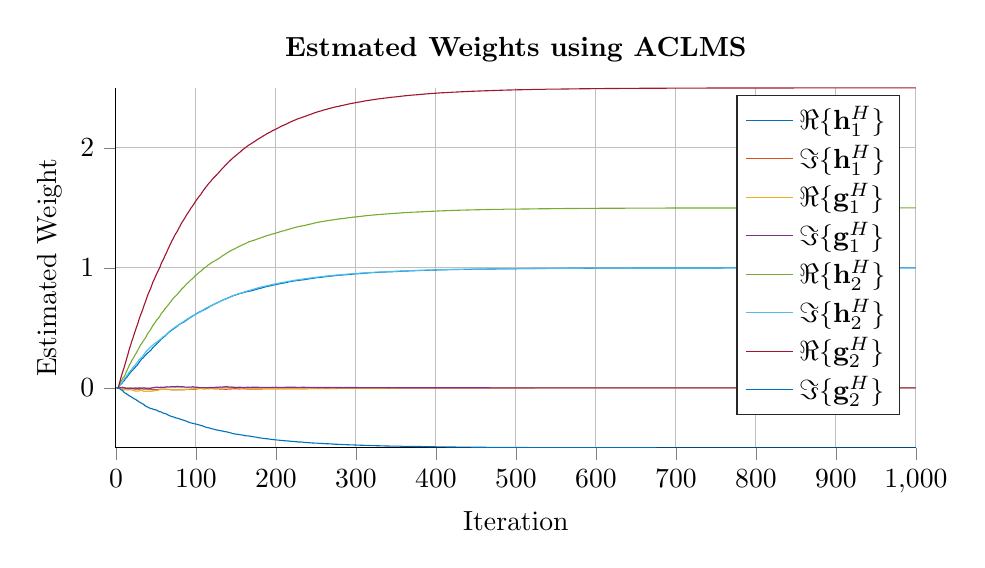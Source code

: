 % This file was created by matlab2tikz.
% Minimal pgfplots version: 1.3
%
%The latest updates can be retrieved from
%  http://www.mathworks.com/matlabcentral/fileexchange/22022-matlab2tikz
%where you can also make suggestions and rate matlab2tikz.
%
\definecolor{mycolor1}{rgb}{0.0,0.447,0.741}%
\definecolor{mycolor2}{rgb}{0.85,0.325,0.098}%
\definecolor{mycolor3}{rgb}{0.929,0.694,0.125}%
\definecolor{mycolor4}{rgb}{0.494,0.184,0.556}%
\definecolor{mycolor5}{rgb}{0.466,0.674,0.188}%
\definecolor{mycolor6}{rgb}{0.301,0.745,0.933}%
\definecolor{mycolor7}{rgb}{0.635,0.078,0.184}%
%
\begin{tikzpicture}

\begin{axis}[%
width=4in,
height=1.8in,
at={(1.011in,0.642in)},
scale only axis,
xmin=0,
xmax=1000,
tick align=outside,
xlabel={Iteration},
xmajorgrids,
ymin=-0.5,
ymax=2.5,
ylabel={Estimated Weight},
ymajorgrids,
title style={font=\bfseries},
title={Estmated Weights using ACLMS},
axis x line*=bottom,
axis y line*=left,
legend style={legend cell align=left,align=left,draw=white!15!black}
]
\addplot [color=mycolor1,solid]
  table[row sep=crcr]{%
1	0\\
2	0\\
3	0\\
4	0.009\\
5	0.023\\
6	0.03\\
7	0.034\\
8	0.041\\
9	0.052\\
10	0.057\\
11	0.067\\
12	0.078\\
13	0.084\\
14	0.091\\
15	0.101\\
16	0.11\\
17	0.119\\
18	0.127\\
19	0.135\\
20	0.144\\
21	0.147\\
22	0.157\\
23	0.163\\
24	0.171\\
25	0.18\\
26	0.185\\
27	0.192\\
28	0.202\\
29	0.213\\
30	0.222\\
31	0.23\\
32	0.239\\
33	0.246\\
34	0.249\\
35	0.258\\
36	0.266\\
37	0.272\\
38	0.281\\
39	0.287\\
40	0.293\\
41	0.298\\
42	0.304\\
43	0.31\\
44	0.316\\
45	0.326\\
46	0.335\\
47	0.339\\
48	0.348\\
49	0.353\\
50	0.359\\
51	0.366\\
52	0.373\\
53	0.381\\
54	0.387\\
55	0.393\\
56	0.401\\
57	0.408\\
58	0.412\\
59	0.419\\
60	0.424\\
61	0.43\\
62	0.436\\
63	0.443\\
64	0.45\\
65	0.456\\
66	0.462\\
67	0.467\\
68	0.471\\
69	0.477\\
70	0.482\\
71	0.486\\
72	0.492\\
73	0.495\\
74	0.501\\
75	0.505\\
76	0.511\\
77	0.516\\
78	0.521\\
79	0.527\\
80	0.532\\
81	0.535\\
82	0.539\\
83	0.542\\
84	0.546\\
85	0.549\\
86	0.554\\
87	0.559\\
88	0.563\\
89	0.568\\
90	0.572\\
91	0.579\\
92	0.582\\
93	0.586\\
94	0.59\\
95	0.595\\
96	0.599\\
97	0.603\\
98	0.608\\
99	0.612\\
100	0.616\\
101	0.62\\
102	0.623\\
103	0.628\\
104	0.632\\
105	0.634\\
106	0.637\\
107	0.641\\
108	0.644\\
109	0.647\\
110	0.65\\
111	0.654\\
112	0.656\\
113	0.66\\
114	0.665\\
115	0.668\\
116	0.672\\
117	0.676\\
118	0.68\\
119	0.684\\
120	0.687\\
121	0.69\\
122	0.695\\
123	0.698\\
124	0.701\\
125	0.704\\
126	0.708\\
127	0.71\\
128	0.714\\
129	0.717\\
130	0.719\\
131	0.723\\
132	0.727\\
133	0.73\\
134	0.732\\
135	0.735\\
136	0.739\\
137	0.741\\
138	0.744\\
139	0.747\\
140	0.75\\
141	0.753\\
142	0.755\\
143	0.758\\
144	0.76\\
145	0.764\\
146	0.766\\
147	0.768\\
148	0.771\\
149	0.773\\
150	0.775\\
151	0.777\\
152	0.779\\
153	0.781\\
154	0.784\\
155	0.787\\
156	0.788\\
157	0.79\\
158	0.791\\
159	0.793\\
160	0.795\\
161	0.798\\
162	0.799\\
163	0.8\\
164	0.802\\
165	0.803\\
166	0.804\\
167	0.806\\
168	0.807\\
169	0.809\\
170	0.81\\
171	0.813\\
172	0.814\\
173	0.816\\
174	0.818\\
175	0.82\\
176	0.822\\
177	0.824\\
178	0.826\\
179	0.828\\
180	0.829\\
181	0.831\\
182	0.832\\
183	0.834\\
184	0.836\\
185	0.838\\
186	0.84\\
187	0.842\\
188	0.843\\
189	0.845\\
190	0.846\\
191	0.848\\
192	0.849\\
193	0.85\\
194	0.853\\
195	0.854\\
196	0.856\\
197	0.857\\
198	0.858\\
199	0.859\\
200	0.861\\
201	0.862\\
202	0.864\\
203	0.865\\
204	0.866\\
205	0.868\\
206	0.869\\
207	0.871\\
208	0.872\\
209	0.873\\
210	0.874\\
211	0.875\\
212	0.877\\
213	0.878\\
214	0.879\\
215	0.881\\
216	0.883\\
217	0.884\\
218	0.885\\
219	0.886\\
220	0.888\\
221	0.889\\
222	0.89\\
223	0.891\\
224	0.892\\
225	0.893\\
226	0.894\\
227	0.894\\
228	0.895\\
229	0.896\\
230	0.897\\
231	0.898\\
232	0.899\\
233	0.9\\
234	0.9\\
235	0.901\\
236	0.902\\
237	0.904\\
238	0.904\\
239	0.906\\
240	0.907\\
241	0.908\\
242	0.909\\
243	0.91\\
244	0.911\\
245	0.912\\
246	0.913\\
247	0.914\\
248	0.915\\
249	0.916\\
250	0.917\\
251	0.918\\
252	0.919\\
253	0.919\\
254	0.92\\
255	0.92\\
256	0.921\\
257	0.922\\
258	0.923\\
259	0.924\\
260	0.925\\
261	0.926\\
262	0.926\\
263	0.927\\
264	0.928\\
265	0.929\\
266	0.93\\
267	0.93\\
268	0.931\\
269	0.931\\
270	0.932\\
271	0.933\\
272	0.933\\
273	0.934\\
274	0.935\\
275	0.936\\
276	0.936\\
277	0.937\\
278	0.938\\
279	0.938\\
280	0.939\\
281	0.939\\
282	0.94\\
283	0.94\\
284	0.941\\
285	0.942\\
286	0.942\\
287	0.943\\
288	0.943\\
289	0.944\\
290	0.945\\
291	0.945\\
292	0.946\\
293	0.946\\
294	0.947\\
295	0.947\\
296	0.948\\
297	0.949\\
298	0.949\\
299	0.95\\
300	0.95\\
301	0.95\\
302	0.951\\
303	0.951\\
304	0.952\\
305	0.952\\
306	0.953\\
307	0.953\\
308	0.954\\
309	0.955\\
310	0.955\\
311	0.956\\
312	0.956\\
313	0.957\\
314	0.957\\
315	0.958\\
316	0.958\\
317	0.959\\
318	0.959\\
319	0.96\\
320	0.96\\
321	0.96\\
322	0.96\\
323	0.961\\
324	0.961\\
325	0.962\\
326	0.962\\
327	0.962\\
328	0.963\\
329	0.963\\
330	0.963\\
331	0.964\\
332	0.964\\
333	0.964\\
334	0.965\\
335	0.965\\
336	0.965\\
337	0.966\\
338	0.966\\
339	0.967\\
340	0.967\\
341	0.967\\
342	0.967\\
343	0.967\\
344	0.968\\
345	0.968\\
346	0.968\\
347	0.969\\
348	0.969\\
349	0.969\\
350	0.97\\
351	0.97\\
352	0.97\\
353	0.971\\
354	0.971\\
355	0.971\\
356	0.972\\
357	0.972\\
358	0.972\\
359	0.973\\
360	0.973\\
361	0.973\\
362	0.974\\
363	0.974\\
364	0.974\\
365	0.974\\
366	0.975\\
367	0.975\\
368	0.975\\
369	0.975\\
370	0.976\\
371	0.976\\
372	0.976\\
373	0.976\\
374	0.977\\
375	0.977\\
376	0.977\\
377	0.977\\
378	0.978\\
379	0.978\\
380	0.978\\
381	0.978\\
382	0.979\\
383	0.979\\
384	0.979\\
385	0.979\\
386	0.979\\
387	0.98\\
388	0.98\\
389	0.98\\
390	0.98\\
391	0.98\\
392	0.981\\
393	0.981\\
394	0.981\\
395	0.981\\
396	0.981\\
397	0.982\\
398	0.982\\
399	0.982\\
400	0.982\\
401	0.982\\
402	0.983\\
403	0.983\\
404	0.983\\
405	0.983\\
406	0.983\\
407	0.983\\
408	0.984\\
409	0.984\\
410	0.984\\
411	0.984\\
412	0.984\\
413	0.984\\
414	0.985\\
415	0.985\\
416	0.985\\
417	0.985\\
418	0.985\\
419	0.985\\
420	0.985\\
421	0.986\\
422	0.986\\
423	0.986\\
424	0.986\\
425	0.986\\
426	0.986\\
427	0.986\\
428	0.986\\
429	0.987\\
430	0.987\\
431	0.987\\
432	0.987\\
433	0.987\\
434	0.987\\
435	0.987\\
436	0.988\\
437	0.988\\
438	0.988\\
439	0.988\\
440	0.988\\
441	0.988\\
442	0.988\\
443	0.988\\
444	0.988\\
445	0.989\\
446	0.989\\
447	0.989\\
448	0.989\\
449	0.989\\
450	0.989\\
451	0.989\\
452	0.989\\
453	0.989\\
454	0.99\\
455	0.99\\
456	0.99\\
457	0.99\\
458	0.99\\
459	0.99\\
460	0.99\\
461	0.99\\
462	0.99\\
463	0.99\\
464	0.99\\
465	0.991\\
466	0.991\\
467	0.991\\
468	0.991\\
469	0.991\\
470	0.991\\
471	0.991\\
472	0.991\\
473	0.991\\
474	0.991\\
475	0.991\\
476	0.992\\
477	0.992\\
478	0.992\\
479	0.992\\
480	0.992\\
481	0.992\\
482	0.992\\
483	0.992\\
484	0.992\\
485	0.992\\
486	0.992\\
487	0.992\\
488	0.993\\
489	0.993\\
490	0.993\\
491	0.993\\
492	0.993\\
493	0.993\\
494	0.993\\
495	0.993\\
496	0.993\\
497	0.993\\
498	0.993\\
499	0.993\\
500	0.993\\
501	0.993\\
502	0.994\\
503	0.994\\
504	0.994\\
505	0.994\\
506	0.994\\
507	0.994\\
508	0.994\\
509	0.994\\
510	0.994\\
511	0.994\\
512	0.994\\
513	0.994\\
514	0.994\\
515	0.994\\
516	0.994\\
517	0.994\\
518	0.994\\
519	0.994\\
520	0.995\\
521	0.995\\
522	0.995\\
523	0.995\\
524	0.995\\
525	0.995\\
526	0.995\\
527	0.995\\
528	0.995\\
529	0.995\\
530	0.995\\
531	0.995\\
532	0.995\\
533	0.995\\
534	0.995\\
535	0.995\\
536	0.995\\
537	0.995\\
538	0.995\\
539	0.996\\
540	0.996\\
541	0.996\\
542	0.996\\
543	0.996\\
544	0.996\\
545	0.996\\
546	0.996\\
547	0.996\\
548	0.996\\
549	0.996\\
550	0.996\\
551	0.996\\
552	0.996\\
553	0.996\\
554	0.996\\
555	0.996\\
556	0.996\\
557	0.996\\
558	0.996\\
559	0.996\\
560	0.996\\
561	0.996\\
562	0.996\\
563	0.996\\
564	0.996\\
565	0.997\\
566	0.997\\
567	0.997\\
568	0.997\\
569	0.997\\
570	0.997\\
571	0.997\\
572	0.997\\
573	0.997\\
574	0.997\\
575	0.997\\
576	0.997\\
577	0.997\\
578	0.997\\
579	0.997\\
580	0.997\\
581	0.997\\
582	0.997\\
583	0.997\\
584	0.997\\
585	0.997\\
586	0.997\\
587	0.997\\
588	0.997\\
589	0.997\\
590	0.997\\
591	0.997\\
592	0.997\\
593	0.997\\
594	0.997\\
595	0.997\\
596	0.997\\
597	0.997\\
598	0.998\\
599	0.998\\
600	0.998\\
601	0.998\\
602	0.998\\
603	0.998\\
604	0.998\\
605	0.998\\
606	0.998\\
607	0.998\\
608	0.998\\
609	0.998\\
610	0.998\\
611	0.998\\
612	0.998\\
613	0.998\\
614	0.998\\
615	0.998\\
616	0.998\\
617	0.998\\
618	0.998\\
619	0.998\\
620	0.998\\
621	0.998\\
622	0.998\\
623	0.998\\
624	0.998\\
625	0.998\\
626	0.998\\
627	0.998\\
628	0.998\\
629	0.998\\
630	0.998\\
631	0.998\\
632	0.998\\
633	0.998\\
634	0.998\\
635	0.998\\
636	0.998\\
637	0.998\\
638	0.998\\
639	0.998\\
640	0.998\\
641	0.998\\
642	0.998\\
643	0.998\\
644	0.998\\
645	0.998\\
646	0.998\\
647	0.999\\
648	0.999\\
649	0.999\\
650	0.999\\
651	0.999\\
652	0.999\\
653	0.999\\
654	0.999\\
655	0.999\\
656	0.999\\
657	0.999\\
658	0.999\\
659	0.999\\
660	0.999\\
661	0.999\\
662	0.999\\
663	0.999\\
664	0.999\\
665	0.999\\
666	0.999\\
667	0.999\\
668	0.999\\
669	0.999\\
670	0.999\\
671	0.999\\
672	0.999\\
673	0.999\\
674	0.999\\
675	0.999\\
676	0.999\\
677	0.999\\
678	0.999\\
679	0.999\\
680	0.999\\
681	0.999\\
682	0.999\\
683	0.999\\
684	0.999\\
685	0.999\\
686	0.999\\
687	0.999\\
688	0.999\\
689	0.999\\
690	0.999\\
691	0.999\\
692	0.999\\
693	0.999\\
694	0.999\\
695	0.999\\
696	0.999\\
697	0.999\\
698	0.999\\
699	0.999\\
700	0.999\\
701	0.999\\
702	0.999\\
703	0.999\\
704	0.999\\
705	0.999\\
706	0.999\\
707	0.999\\
708	0.999\\
709	0.999\\
710	0.999\\
711	0.999\\
712	0.999\\
713	0.999\\
714	0.999\\
715	0.999\\
716	0.999\\
717	0.999\\
718	0.999\\
719	0.999\\
720	0.999\\
721	0.999\\
722	0.999\\
723	0.999\\
724	0.999\\
725	0.999\\
726	0.999\\
727	0.999\\
728	0.999\\
729	0.999\\
730	0.999\\
731	0.999\\
732	0.999\\
733	0.999\\
734	0.999\\
735	0.999\\
736	0.999\\
737	0.999\\
738	0.999\\
739	0.999\\
740	0.999\\
741	0.999\\
742	0.999\\
743	0.999\\
744	0.999\\
745	0.999\\
746	0.999\\
747	0.999\\
748	0.999\\
749	0.999\\
750	0.999\\
751	0.999\\
752	0.999\\
753	0.999\\
754	0.999\\
755	0.999\\
756	0.999\\
757	0.999\\
758	0.999\\
759	0.999\\
760	1.0\\
761	1.0\\
762	1.0\\
763	1.0\\
764	1.0\\
765	1.0\\
766	1.0\\
767	1.0\\
768	1.0\\
769	1.0\\
770	1.0\\
771	1.0\\
772	1.0\\
773	1.0\\
774	1.0\\
775	1.0\\
776	1.0\\
777	1.0\\
778	1.0\\
779	1.0\\
780	1.0\\
781	1.0\\
782	1.0\\
783	1.0\\
784	1.0\\
785	1.0\\
786	1.0\\
787	1.0\\
788	1.0\\
789	1.0\\
790	1.0\\
791	1.0\\
792	1.0\\
793	1.0\\
794	1.0\\
795	1.0\\
796	1.0\\
797	1.0\\
798	1.0\\
799	1.0\\
800	1.0\\
801	1.0\\
802	1.0\\
803	1.0\\
804	1.0\\
805	1.0\\
806	1.0\\
807	1.0\\
808	1.0\\
809	1.0\\
810	1.0\\
811	1.0\\
812	1.0\\
813	1.0\\
814	1.0\\
815	1.0\\
816	1.0\\
817	1.0\\
818	1.0\\
819	1.0\\
820	1.0\\
821	1.0\\
822	1.0\\
823	1.0\\
824	1.0\\
825	1.0\\
826	1.0\\
827	1.0\\
828	1.0\\
829	1.0\\
830	1.0\\
831	1.0\\
832	1.0\\
833	1.0\\
834	1.0\\
835	1.0\\
836	1.0\\
837	1.0\\
838	1.0\\
839	1.0\\
840	1.0\\
841	1.0\\
842	1.0\\
843	1.0\\
844	1.0\\
845	1.0\\
846	1.0\\
847	1.0\\
848	1.0\\
849	1.0\\
850	1.0\\
851	1.0\\
852	1.0\\
853	1.0\\
854	1.0\\
855	1.0\\
856	1.0\\
857	1.0\\
858	1.0\\
859	1.0\\
860	1.0\\
861	1.0\\
862	1.0\\
863	1.0\\
864	1.0\\
865	1.0\\
866	1.0\\
867	1.0\\
868	1.0\\
869	1.0\\
870	1.0\\
871	1.0\\
872	1.0\\
873	1.0\\
874	1.0\\
875	1.0\\
876	1.0\\
877	1.0\\
878	1.0\\
879	1.0\\
880	1.0\\
881	1.0\\
882	1.0\\
883	1.0\\
884	1.0\\
885	1.0\\
886	1.0\\
887	1.0\\
888	1.0\\
889	1.0\\
890	1.0\\
891	1.0\\
892	1.0\\
893	1.0\\
894	1.0\\
895	1.0\\
896	1.0\\
897	1.0\\
898	1.0\\
899	1.0\\
900	1.0\\
901	1.0\\
902	1.0\\
903	1.0\\
904	1.0\\
905	1.0\\
906	1.0\\
907	1.0\\
908	1.0\\
909	1.0\\
910	1.0\\
911	1.0\\
912	1.0\\
913	1.0\\
914	1.0\\
915	1.0\\
916	1.0\\
917	1.0\\
918	1.0\\
919	1.0\\
920	1.0\\
921	1.0\\
922	1.0\\
923	1.0\\
924	1.0\\
925	1.0\\
926	1.0\\
927	1.0\\
928	1.0\\
929	1.0\\
930	1.0\\
931	1.0\\
932	1.0\\
933	1.0\\
934	1.0\\
935	1.0\\
936	1.0\\
937	1.0\\
938	1.0\\
939	1.0\\
940	1.0\\
941	1.0\\
942	1.0\\
943	1.0\\
944	1.0\\
945	1.0\\
946	1.0\\
947	1.0\\
948	1.0\\
949	1.0\\
950	1.0\\
951	1.0\\
952	1.0\\
953	1.0\\
954	1.0\\
955	1.0\\
956	1.0\\
957	1.0\\
958	1.0\\
959	1.0\\
960	1.0\\
961	1.0\\
962	1.0\\
963	1.0\\
964	1.0\\
965	1.0\\
966	1.0\\
967	1.0\\
968	1.0\\
969	1.0\\
970	1.0\\
971	1.0\\
972	1.0\\
973	1.0\\
974	1.0\\
975	1.0\\
976	1.0\\
977	1.0\\
978	1.0\\
979	1.0\\
980	1.0\\
981	1.0\\
982	1.0\\
983	1.0\\
984	1.0\\
985	1.0\\
986	1.0\\
987	1.0\\
988	1.0\\
989	1.0\\
990	1.0\\
991	1.0\\
992	1.0\\
993	1.0\\
994	1.0\\
995	1.0\\
996	1.0\\
997	1.0\\
998	1.0\\
999	1.0\\
1000	1.0\\
};
\addlegendentry{$\Re \{ \mathbf{h}_1^H \}$};

\addplot [color=mycolor2,solid]
  table[row sep=crcr]{%
1	0\\
2	0\\
3	0\\
4	-0.001\\
5	-0.003\\
6	-0.002\\
7	-0.004\\
8	-0.011\\
9	-0.009\\
10	-0.009\\
11	-0.01\\
12	-0.007\\
13	-0.007\\
14	-0.007\\
15	-0.006\\
16	-0.005\\
17	-0.005\\
18	-0.006\\
19	-0.005\\
20	-0.006\\
21	-0.005\\
22	-0.008\\
23	-0.007\\
24	-0.011\\
25	-0.012\\
26	-0.01\\
27	-0.01\\
28	-0.011\\
29	-0.013\\
30	-0.009\\
31	-0.005\\
32	-0.009\\
33	-0.007\\
34	-0.01\\
35	-0.012\\
36	-0.01\\
37	-0.009\\
38	-0.01\\
39	-0.009\\
40	-0.01\\
41	-0.009\\
42	-0.011\\
43	-0.009\\
44	-0.013\\
45	-0.015\\
46	-0.016\\
47	-0.016\\
48	-0.016\\
49	-0.016\\
50	-0.016\\
51	-0.015\\
52	-0.014\\
53	-0.013\\
54	-0.012\\
55	-0.011\\
56	-0.011\\
57	-0.012\\
58	-0.01\\
59	-0.012\\
60	-0.01\\
61	-0.011\\
62	-0.012\\
63	-0.011\\
64	-0.013\\
65	-0.013\\
66	-0.013\\
67	-0.014\\
68	-0.015\\
69	-0.017\\
70	-0.017\\
71	-0.016\\
72	-0.017\\
73	-0.016\\
74	-0.017\\
75	-0.017\\
76	-0.017\\
77	-0.017\\
78	-0.016\\
79	-0.016\\
80	-0.016\\
81	-0.016\\
82	-0.015\\
83	-0.016\\
84	-0.016\\
85	-0.016\\
86	-0.015\\
87	-0.014\\
88	-0.013\\
89	-0.012\\
90	-0.013\\
91	-0.012\\
92	-0.012\\
93	-0.012\\
94	-0.011\\
95	-0.012\\
96	-0.014\\
97	-0.012\\
98	-0.011\\
99	-0.009\\
100	-0.009\\
101	-0.009\\
102	-0.008\\
103	-0.007\\
104	-0.006\\
105	-0.005\\
106	-0.005\\
107	-0.006\\
108	-0.007\\
109	-0.007\\
110	-0.007\\
111	-0.008\\
112	-0.007\\
113	-0.006\\
114	-0.005\\
115	-0.006\\
116	-0.007\\
117	-0.007\\
118	-0.006\\
119	-0.006\\
120	-0.005\\
121	-0.006\\
122	-0.007\\
123	-0.007\\
124	-0.007\\
125	-0.008\\
126	-0.008\\
127	-0.009\\
128	-0.008\\
129	-0.009\\
130	-0.01\\
131	-0.011\\
132	-0.009\\
133	-0.01\\
134	-0.01\\
135	-0.01\\
136	-0.011\\
137	-0.012\\
138	-0.012\\
139	-0.011\\
140	-0.011\\
141	-0.009\\
142	-0.009\\
143	-0.01\\
144	-0.01\\
145	-0.008\\
146	-0.008\\
147	-0.008\\
148	-0.007\\
149	-0.007\\
150	-0.008\\
151	-0.007\\
152	-0.008\\
153	-0.009\\
154	-0.009\\
155	-0.009\\
156	-0.008\\
157	-0.008\\
158	-0.008\\
159	-0.008\\
160	-0.007\\
161	-0.007\\
162	-0.008\\
163	-0.009\\
164	-0.01\\
165	-0.01\\
166	-0.01\\
167	-0.009\\
168	-0.009\\
169	-0.01\\
170	-0.011\\
171	-0.01\\
172	-0.01\\
173	-0.01\\
174	-0.01\\
175	-0.011\\
176	-0.01\\
177	-0.01\\
178	-0.01\\
179	-0.009\\
180	-0.009\\
181	-0.009\\
182	-0.009\\
183	-0.009\\
184	-0.008\\
185	-0.008\\
186	-0.008\\
187	-0.008\\
188	-0.008\\
189	-0.008\\
190	-0.008\\
191	-0.008\\
192	-0.008\\
193	-0.008\\
194	-0.007\\
195	-0.007\\
196	-0.008\\
197	-0.008\\
198	-0.008\\
199	-0.008\\
200	-0.008\\
201	-0.008\\
202	-0.008\\
203	-0.008\\
204	-0.008\\
205	-0.008\\
206	-0.008\\
207	-0.008\\
208	-0.007\\
209	-0.008\\
210	-0.007\\
211	-0.007\\
212	-0.008\\
213	-0.008\\
214	-0.008\\
215	-0.008\\
216	-0.008\\
217	-0.008\\
218	-0.007\\
219	-0.008\\
220	-0.008\\
221	-0.008\\
222	-0.008\\
223	-0.008\\
224	-0.007\\
225	-0.007\\
226	-0.007\\
227	-0.007\\
228	-0.007\\
229	-0.007\\
230	-0.007\\
231	-0.007\\
232	-0.008\\
233	-0.008\\
234	-0.008\\
235	-0.008\\
236	-0.007\\
237	-0.007\\
238	-0.007\\
239	-0.007\\
240	-0.006\\
241	-0.006\\
242	-0.006\\
243	-0.006\\
244	-0.006\\
245	-0.006\\
246	-0.006\\
247	-0.006\\
248	-0.005\\
249	-0.006\\
250	-0.006\\
251	-0.005\\
252	-0.005\\
253	-0.005\\
254	-0.005\\
255	-0.005\\
256	-0.005\\
257	-0.005\\
258	-0.005\\
259	-0.005\\
260	-0.005\\
261	-0.005\\
262	-0.005\\
263	-0.005\\
264	-0.004\\
265	-0.005\\
266	-0.005\\
267	-0.005\\
268	-0.005\\
269	-0.005\\
270	-0.005\\
271	-0.005\\
272	-0.005\\
273	-0.005\\
274	-0.005\\
275	-0.005\\
276	-0.005\\
277	-0.004\\
278	-0.004\\
279	-0.004\\
280	-0.004\\
281	-0.004\\
282	-0.004\\
283	-0.004\\
284	-0.004\\
285	-0.004\\
286	-0.004\\
287	-0.004\\
288	-0.004\\
289	-0.004\\
290	-0.004\\
291	-0.004\\
292	-0.004\\
293	-0.004\\
294	-0.004\\
295	-0.004\\
296	-0.004\\
297	-0.004\\
298	-0.004\\
299	-0.004\\
300	-0.004\\
301	-0.004\\
302	-0.004\\
303	-0.004\\
304	-0.004\\
305	-0.004\\
306	-0.004\\
307	-0.004\\
308	-0.003\\
309	-0.004\\
310	-0.004\\
311	-0.004\\
312	-0.004\\
313	-0.004\\
314	-0.004\\
315	-0.004\\
316	-0.004\\
317	-0.004\\
318	-0.004\\
319	-0.004\\
320	-0.004\\
321	-0.004\\
322	-0.004\\
323	-0.004\\
324	-0.003\\
325	-0.003\\
326	-0.003\\
327	-0.003\\
328	-0.003\\
329	-0.003\\
330	-0.003\\
331	-0.003\\
332	-0.003\\
333	-0.003\\
334	-0.003\\
335	-0.003\\
336	-0.003\\
337	-0.003\\
338	-0.003\\
339	-0.003\\
340	-0.003\\
341	-0.003\\
342	-0.003\\
343	-0.003\\
344	-0.003\\
345	-0.003\\
346	-0.003\\
347	-0.003\\
348	-0.003\\
349	-0.003\\
350	-0.002\\
351	-0.002\\
352	-0.002\\
353	-0.002\\
354	-0.002\\
355	-0.002\\
356	-0.002\\
357	-0.002\\
358	-0.002\\
359	-0.002\\
360	-0.002\\
361	-0.002\\
362	-0.002\\
363	-0.002\\
364	-0.002\\
365	-0.002\\
366	-0.002\\
367	-0.002\\
368	-0.002\\
369	-0.002\\
370	-0.002\\
371	-0.002\\
372	-0.002\\
373	-0.002\\
374	-0.002\\
375	-0.002\\
376	-0.002\\
377	-0.002\\
378	-0.002\\
379	-0.002\\
380	-0.002\\
381	-0.002\\
382	-0.002\\
383	-0.002\\
384	-0.002\\
385	-0.002\\
386	-0.002\\
387	-0.002\\
388	-0.001\\
389	-0.001\\
390	-0.001\\
391	-0.001\\
392	-0.001\\
393	-0.001\\
394	-0.001\\
395	-0.001\\
396	-0.001\\
397	-0.001\\
398	-0.001\\
399	-0.001\\
400	-0.001\\
401	-0.001\\
402	-0.001\\
403	-0.001\\
404	-0.001\\
405	-0.001\\
406	-0.001\\
407	-0.001\\
408	-0.001\\
409	-0.001\\
410	-0.001\\
411	-0.001\\
412	-0.001\\
413	-0.001\\
414	-0.001\\
415	-0.001\\
416	-0.001\\
417	-0.001\\
418	-0.001\\
419	-0.001\\
420	-0.001\\
421	-0.001\\
422	-0.001\\
423	-0.001\\
424	-0.001\\
425	-0.001\\
426	-0.001\\
427	-0.001\\
428	-0.001\\
429	-0.001\\
430	-0.001\\
431	-0.001\\
432	-0.001\\
433	-0.001\\
434	-0.001\\
435	-0.001\\
436	-0.001\\
437	-0.001\\
438	-0.001\\
439	-0.001\\
440	-0.001\\
441	-0.001\\
442	-0.001\\
443	-0.001\\
444	-0.001\\
445	-0.001\\
446	-0.001\\
447	-0.001\\
448	-0.001\\
449	-0.001\\
450	-0.001\\
451	-0.001\\
452	-0.001\\
453	-0.001\\
454	-0.001\\
455	-0.001\\
456	-0.001\\
457	-0.001\\
458	-0.001\\
459	-0.001\\
460	-0.001\\
461	-0.001\\
462	-0.001\\
463	-0.001\\
464	-0.001\\
465	-0.001\\
466	-0.001\\
467	-0.001\\
468	-0.001\\
469	-0.001\\
470	-0.001\\
471	-0.001\\
472	-0.001\\
473	-0.001\\
474	-0.001\\
475	-0.001\\
476	-0.001\\
477	-0.001\\
478	-0.001\\
479	-0.001\\
480	-0.001\\
481	-0.001\\
482	-0.001\\
483	-0.001\\
484	-0.001\\
485	-0.001\\
486	-0.001\\
487	-0.001\\
488	-0.001\\
489	-0.001\\
490	-0.001\\
491	-0.001\\
492	-0.001\\
493	-0.001\\
494	-0.001\\
495	-0.001\\
496	-0.001\\
497	-0.001\\
498	-0.001\\
499	-0.001\\
500	-0.001\\
501	-0.001\\
502	-0.001\\
503	-0.001\\
504	-0.001\\
505	-0.001\\
506	-0.001\\
507	-0.001\\
508	-0.001\\
509	-0.001\\
510	-0.001\\
511	-0.001\\
512	-0.001\\
513	-0.001\\
514	-0.0\\
515	-0.001\\
516	-0.001\\
517	-0.001\\
518	-0.001\\
519	-0.001\\
520	-0.001\\
521	-0.001\\
522	-0.001\\
523	-0.001\\
524	-0.0\\
525	-0.0\\
526	-0.0\\
527	-0.0\\
528	-0.0\\
529	-0.0\\
530	-0.0\\
531	-0.0\\
532	-0.0\\
533	-0.0\\
534	-0.0\\
535	-0.0\\
536	-0.0\\
537	-0.0\\
538	-0.0\\
539	-0.0\\
540	-0.0\\
541	-0.0\\
542	-0.0\\
543	-0.0\\
544	-0.0\\
545	-0.0\\
546	-0.0\\
547	-0.0\\
548	-0.0\\
549	-0.0\\
550	-0.0\\
551	-0.0\\
552	-0.0\\
553	-0.0\\
554	-0.0\\
555	-0.0\\
556	-0.0\\
557	-0.0\\
558	-0.0\\
559	-0.0\\
560	-0.0\\
561	-0.0\\
562	-0.0\\
563	-0.0\\
564	-0.0\\
565	-0.0\\
566	-0.0\\
567	-0.0\\
568	-0.0\\
569	-0.0\\
570	-0.0\\
571	-0.0\\
572	-0.0\\
573	-0.0\\
574	-0.0\\
575	-0.0\\
576	-0.0\\
577	-0.0\\
578	-0.0\\
579	-0.0\\
580	-0.0\\
581	-0.0\\
582	-0.0\\
583	-0.0\\
584	-0.0\\
585	-0.0\\
586	-0.0\\
587	-0.0\\
588	-0.0\\
589	-0.0\\
590	-0.0\\
591	-0.0\\
592	-0.0\\
593	-0.0\\
594	-0.0\\
595	-0.0\\
596	-0.0\\
597	-0.0\\
598	-0.0\\
599	-0.0\\
600	-0.0\\
601	-0.0\\
602	-0.0\\
603	-0.0\\
604	-0.0\\
605	-0.0\\
606	-0.0\\
607	-0.0\\
608	-0.0\\
609	-0.0\\
610	-0.0\\
611	-0.0\\
612	-0.0\\
613	-0.0\\
614	-0.0\\
615	-0.0\\
616	-0.0\\
617	-0.0\\
618	-0.0\\
619	-0.0\\
620	-0.0\\
621	-0.0\\
622	-0.0\\
623	-0.0\\
624	-0.0\\
625	-0.0\\
626	-0.0\\
627	-0.0\\
628	-0.0\\
629	-0.0\\
630	-0.0\\
631	-0.0\\
632	-0.0\\
633	-0.0\\
634	-0.0\\
635	-0.0\\
636	-0.0\\
637	-0.0\\
638	-0.0\\
639	-0.0\\
640	-9.85e-05\\
641	-9.414e-05\\
642	-9.997e-05\\
643	-0.0\\
644	-0.0\\
645	-9.957e-05\\
646	-9.982e-05\\
647	-9.729e-05\\
648	-9.414e-05\\
649	-9.918e-05\\
650	-9.65e-05\\
651	-9.504e-05\\
652	-9.96e-05\\
653	-9.568e-05\\
654	-9.607e-05\\
655	-9.392e-05\\
656	-8.619e-05\\
657	-8.873e-05\\
658	-8.848e-05\\
659	-8.36e-05\\
660	-8.015e-05\\
661	-7.473e-05\\
662	-7.03e-05\\
663	-7.015e-05\\
664	-6.871e-05\\
665	-6.384e-05\\
666	-6.341e-05\\
667	-5.837e-05\\
668	-5.524e-05\\
669	-5.355e-05\\
670	-6.208e-05\\
671	-6.195e-05\\
672	-5.815e-05\\
673	-5.828e-05\\
674	-5.52e-05\\
675	-5.687e-05\\
676	-5.573e-05\\
677	-5.444e-05\\
678	-5.502e-05\\
679	-5.818e-05\\
680	-5.379e-05\\
681	-5.86e-05\\
682	-6.432e-05\\
683	-5.987e-05\\
684	-6.249e-05\\
685	-5.594e-05\\
686	-5.127e-05\\
687	-4.54e-05\\
688	-3.98e-05\\
689	-3.86e-05\\
690	-3.505e-05\\
691	-3.454e-05\\
692	-3.607e-05\\
693	-3.521e-05\\
694	-3.714e-05\\
695	-3.558e-05\\
696	-3.572e-05\\
697	-3.187e-05\\
698	-3.261e-05\\
699	-3.372e-05\\
700	-3.451e-05\\
701	-3.403e-05\\
702	-3.308e-05\\
703	-3.132e-05\\
704	-3.152e-05\\
705	-2.981e-05\\
706	-2.964e-05\\
707	-2.675e-05\\
708	-3.129e-05\\
709	-3.393e-05\\
710	-3.369e-05\\
711	-3.483e-05\\
712	-3.72e-05\\
713	-3.623e-05\\
714	-3.61e-05\\
715	-3.27e-05\\
716	-3.087e-05\\
717	-3.297e-05\\
718	-3.224e-05\\
719	-3.119e-05\\
720	-2.926e-05\\
721	-3.144e-05\\
722	-2.881e-05\\
723	-2.594e-05\\
724	-2.862e-05\\
725	-2.808e-05\\
726	-2.777e-05\\
727	-2.623e-05\\
728	-2.672e-05\\
729	-2.59e-05\\
730	-3.031e-05\\
731	-2.923e-05\\
732	-3.031e-05\\
733	-3.191e-05\\
734	-3.379e-05\\
735	-3.655e-05\\
736	-3.811e-05\\
737	-3.69e-05\\
738	-3.674e-05\\
739	-3.625e-05\\
740	-3.461e-05\\
741	-3.446e-05\\
742	-3.446e-05\\
743	-3.588e-05\\
744	-3.567e-05\\
745	-3.579e-05\\
746	-3.678e-05\\
747	-3.929e-05\\
748	-4.009e-05\\
749	-3.618e-05\\
750	-3.492e-05\\
751	-3.473e-05\\
752	-3.347e-05\\
753	-3.44e-05\\
754	-3.478e-05\\
755	-3.311e-05\\
756	-3.129e-05\\
757	-2.899e-05\\
758	-2.828e-05\\
759	-2.743e-05\\
760	-2.755e-05\\
761	-2.621e-05\\
762	-2.665e-05\\
763	-2.707e-05\\
764	-2.88e-05\\
765	-2.709e-05\\
766	-2.37e-05\\
767	-2.324e-05\\
768	-2.47e-05\\
769	-2.387e-05\\
770	-2.26e-05\\
771	-2.435e-05\\
772	-2.497e-05\\
773	-2.61e-05\\
774	-2.414e-05\\
775	-2.381e-05\\
776	-2.405e-05\\
777	-2.466e-05\\
778	-2.546e-05\\
779	-2.53e-05\\
780	-2.467e-05\\
781	-2.436e-05\\
782	-2.464e-05\\
783	-2.255e-05\\
784	-2.024e-05\\
785	-1.889e-05\\
786	-1.874e-05\\
787	-1.789e-05\\
788	-1.735e-05\\
789	-1.59e-05\\
790	-1.575e-05\\
791	-1.509e-05\\
792	-1.488e-05\\
793	-1.491e-05\\
794	-1.526e-05\\
795	-1.482e-05\\
796	-1.627e-05\\
797	-1.592e-05\\
798	-1.752e-05\\
799	-1.694e-05\\
800	-1.557e-05\\
801	-1.73e-05\\
802	-1.604e-05\\
803	-1.695e-05\\
804	-1.582e-05\\
805	-1.746e-05\\
806	-1.834e-05\\
807	-1.892e-05\\
808	-1.947e-05\\
809	-1.918e-05\\
810	-1.884e-05\\
811	-1.973e-05\\
812	-1.918e-05\\
813	-1.956e-05\\
814	-2.005e-05\\
815	-1.993e-05\\
816	-1.871e-05\\
817	-1.772e-05\\
818	-1.656e-05\\
819	-1.571e-05\\
820	-1.589e-05\\
821	-1.535e-05\\
822	-1.527e-05\\
823	-1.629e-05\\
824	-1.641e-05\\
825	-1.701e-05\\
826	-1.726e-05\\
827	-1.668e-05\\
828	-1.682e-05\\
829	-1.622e-05\\
830	-1.634e-05\\
831	-1.641e-05\\
832	-1.653e-05\\
833	-1.637e-05\\
834	-1.661e-05\\
835	-1.618e-05\\
836	-1.605e-05\\
837	-1.55e-05\\
838	-1.525e-05\\
839	-1.499e-05\\
840	-1.55e-05\\
841	-1.556e-05\\
842	-1.623e-05\\
843	-1.596e-05\\
844	-1.721e-05\\
845	-1.704e-05\\
846	-1.739e-05\\
847	-1.64e-05\\
848	-1.616e-05\\
849	-1.627e-05\\
850	-1.655e-05\\
851	-1.623e-05\\
852	-1.615e-05\\
853	-1.643e-05\\
854	-1.566e-05\\
855	-1.469e-05\\
856	-1.46e-05\\
857	-1.481e-05\\
858	-1.412e-05\\
859	-1.362e-05\\
860	-1.357e-05\\
861	-1.339e-05\\
862	-1.337e-05\\
863	-1.29e-05\\
864	-1.221e-05\\
865	-1.282e-05\\
866	-1.285e-05\\
867	-1.278e-05\\
868	-1.345e-05\\
869	-1.269e-05\\
870	-1.182e-05\\
871	-1.124e-05\\
872	-1.17e-05\\
873	-1.161e-05\\
874	-1.193e-05\\
875	-1.15e-05\\
876	-1.103e-05\\
877	-1.088e-05\\
878	-1.129e-05\\
879	-1.089e-05\\
880	-1.074e-05\\
881	-1.136e-05\\
882	-1.101e-05\\
883	-1.111e-05\\
884	-1.063e-05\\
885	-1.08e-05\\
886	-1.08e-05\\
887	-1.074e-05\\
888	-1.085e-05\\
889	-1.149e-05\\
890	-1.142e-05\\
891	-1.169e-05\\
892	-1.172e-05\\
893	-1.144e-05\\
894	-1.118e-05\\
895	-1.171e-05\\
896	-1.152e-05\\
897	-1.088e-05\\
898	-1.163e-05\\
899	-1.168e-05\\
900	-1.24e-05\\
901	-1.241e-05\\
902	-1.295e-05\\
903	-1.239e-05\\
904	-1.221e-05\\
905	-1.184e-05\\
906	-1.161e-05\\
907	-1.142e-05\\
908	-1.084e-05\\
909	-1.124e-05\\
910	-1.085e-05\\
911	-1.057e-05\\
912	-1.003e-05\\
913	-9.864e-06\\
914	-9.393e-06\\
915	-9.039e-06\\
916	-9.057e-06\\
917	-9.223e-06\\
918	-8.851e-06\\
919	-8.961e-06\\
920	-8.859e-06\\
921	-8.457e-06\\
922	-8.095e-06\\
923	-8.018e-06\\
924	-8.487e-06\\
925	-8.3e-06\\
926	-7.867e-06\\
927	-7.581e-06\\
928	-7.838e-06\\
929	-7.819e-06\\
930	-7.574e-06\\
931	-7.277e-06\\
932	-7.045e-06\\
933	-6.77e-06\\
934	-6.229e-06\\
935	-6.53e-06\\
936	-6.445e-06\\
937	-6.384e-06\\
938	-6.222e-06\\
939	-5.927e-06\\
940	-5.971e-06\\
941	-6.015e-06\\
942	-5.991e-06\\
943	-5.768e-06\\
944	-5.836e-06\\
945	-6.102e-06\\
946	-5.845e-06\\
947	-5.91e-06\\
948	-5.755e-06\\
949	-5.714e-06\\
950	-5.522e-06\\
951	-5.77e-06\\
952	-5.393e-06\\
953	-5.574e-06\\
954	-5.268e-06\\
955	-5.29e-06\\
956	-5.434e-06\\
957	-5.819e-06\\
958	-5.797e-06\\
959	-5.774e-06\\
960	-5.33e-06\\
961	-5.25e-06\\
962	-5.29e-06\\
963	-5.189e-06\\
964	-5.128e-06\\
965	-5.096e-06\\
966	-5.035e-06\\
967	-5.136e-06\\
968	-4.92e-06\\
969	-4.872e-06\\
970	-4.917e-06\\
971	-4.92e-06\\
972	-4.951e-06\\
973	-4.706e-06\\
974	-4.659e-06\\
975	-4.62e-06\\
976	-4.926e-06\\
977	-4.881e-06\\
978	-4.717e-06\\
979	-4.555e-06\\
980	-4.785e-06\\
981	-4.827e-06\\
982	-4.892e-06\\
983	-4.929e-06\\
984	-4.91e-06\\
985	-4.888e-06\\
986	-4.842e-06\\
987	-4.728e-06\\
988	-4.405e-06\\
989	-4.26e-06\\
990	-4.248e-06\\
991	-4.338e-06\\
992	-4.202e-06\\
993	-4.0e-06\\
994	-3.977e-06\\
995	-3.894e-06\\
996	-3.905e-06\\
997	-3.937e-06\\
998	-3.99e-06\\
999	-4.034e-06\\
1000	-3.894e-06\\
};
\addlegendentry{$\Im \{\mathbf{h}_1^H \}$};

\addplot [color=mycolor3,solid]
  table[row sep=crcr]{%
1	0\\
2	0\\
3	0\\
4	-3.637e-06\\
5	-0.001\\
6	-0.001\\
7	-0.006\\
8	-0.011\\
9	-0.013\\
10	-0.018\\
11	-0.017\\
12	-0.012\\
13	-0.016\\
14	-0.018\\
15	-0.017\\
16	-0.015\\
17	-0.016\\
18	-0.016\\
19	-0.016\\
20	-0.017\\
21	-0.02\\
22	-0.022\\
23	-0.022\\
24	-0.026\\
25	-0.028\\
26	-0.026\\
27	-0.026\\
28	-0.027\\
29	-0.026\\
30	-0.021\\
31	-0.02\\
32	-0.021\\
33	-0.022\\
34	-0.028\\
35	-0.031\\
36	-0.029\\
37	-0.029\\
38	-0.027\\
39	-0.026\\
40	-0.029\\
41	-0.027\\
42	-0.028\\
43	-0.028\\
44	-0.029\\
45	-0.027\\
46	-0.026\\
47	-0.027\\
48	-0.022\\
49	-0.023\\
50	-0.023\\
51	-0.022\\
52	-0.021\\
53	-0.018\\
54	-0.017\\
55	-0.015\\
56	-0.013\\
57	-0.013\\
58	-0.013\\
59	-0.012\\
60	-0.013\\
61	-0.013\\
62	-0.013\\
63	-0.013\\
64	-0.013\\
65	-0.014\\
66	-0.013\\
67	-0.014\\
68	-0.015\\
69	-0.014\\
70	-0.014\\
71	-0.014\\
72	-0.015\\
73	-0.016\\
74	-0.017\\
75	-0.016\\
76	-0.016\\
77	-0.015\\
78	-0.014\\
79	-0.012\\
80	-0.012\\
81	-0.013\\
82	-0.014\\
83	-0.014\\
84	-0.014\\
85	-0.015\\
86	-0.012\\
87	-0.013\\
88	-0.014\\
89	-0.012\\
90	-0.012\\
91	-0.011\\
92	-0.011\\
93	-0.011\\
94	-0.011\\
95	-0.009\\
96	-0.009\\
97	-0.007\\
98	-0.006\\
99	-0.005\\
100	-0.005\\
101	-0.006\\
102	-0.005\\
103	-0.003\\
104	-0.002\\
105	-0.004\\
106	-0.004\\
107	-0.003\\
108	-0.005\\
109	-0.006\\
110	-0.006\\
111	-0.006\\
112	-0.008\\
113	-0.007\\
114	-0.005\\
115	-0.005\\
116	-0.005\\
117	-0.004\\
118	-0.003\\
119	-0.002\\
120	-0.002\\
121	-0.002\\
122	-0.002\\
123	-0.003\\
124	-0.002\\
125	-0.002\\
126	-0.002\\
127	-0.002\\
128	-0.001\\
129	-0.001\\
130	-0.002\\
131	-0.001\\
132	0.0\\
133	0.0\\
134	0.0\\
135	0.001\\
136	0.001\\
137	0.001\\
138	0.001\\
139	0.002\\
140	0.002\\
141	0.002\\
142	0.002\\
143	0.003\\
144	0.002\\
145	0.003\\
146	0.003\\
147	0.003\\
148	0.004\\
149	0.004\\
150	0.003\\
151	0.003\\
152	0.002\\
153	0.002\\
154	0.002\\
155	0.003\\
156	0.002\\
157	0.002\\
158	0.001\\
159	0.001\\
160	3.511e-05\\
161	0.001\\
162	0.0\\
163	-0.001\\
164	-0.002\\
165	-0.001\\
166	-0.002\\
167	-0.002\\
168	-0.003\\
169	-0.004\\
170	-0.004\\
171	-0.004\\
172	-0.005\\
173	-0.005\\
174	-0.005\\
175	-0.006\\
176	-0.005\\
177	-0.005\\
178	-0.005\\
179	-0.005\\
180	-0.005\\
181	-0.005\\
182	-0.005\\
183	-0.005\\
184	-0.005\\
185	-0.004\\
186	-0.005\\
187	-0.004\\
188	-0.005\\
189	-0.005\\
190	-0.005\\
191	-0.005\\
192	-0.005\\
193	-0.005\\
194	-0.005\\
195	-0.005\\
196	-0.005\\
197	-0.006\\
198	-0.006\\
199	-0.005\\
200	-0.005\\
201	-0.005\\
202	-0.005\\
203	-0.006\\
204	-0.006\\
205	-0.006\\
206	-0.006\\
207	-0.006\\
208	-0.006\\
209	-0.006\\
210	-0.006\\
211	-0.006\\
212	-0.005\\
213	-0.005\\
214	-0.005\\
215	-0.005\\
216	-0.005\\
217	-0.005\\
218	-0.004\\
219	-0.004\\
220	-0.004\\
221	-0.004\\
222	-0.004\\
223	-0.004\\
224	-0.004\\
225	-0.004\\
226	-0.004\\
227	-0.005\\
228	-0.005\\
229	-0.005\\
230	-0.005\\
231	-0.006\\
232	-0.006\\
233	-0.006\\
234	-0.006\\
235	-0.006\\
236	-0.006\\
237	-0.006\\
238	-0.006\\
239	-0.006\\
240	-0.005\\
241	-0.005\\
242	-0.004\\
243	-0.004\\
244	-0.004\\
245	-0.004\\
246	-0.004\\
247	-0.003\\
248	-0.003\\
249	-0.003\\
250	-0.003\\
251	-0.003\\
252	-0.002\\
253	-0.002\\
254	-0.003\\
255	-0.003\\
256	-0.003\\
257	-0.003\\
258	-0.003\\
259	-0.003\\
260	-0.003\\
261	-0.002\\
262	-0.002\\
263	-0.002\\
264	-0.002\\
265	-0.002\\
266	-0.002\\
267	-0.003\\
268	-0.003\\
269	-0.003\\
270	-0.003\\
271	-0.003\\
272	-0.003\\
273	-0.003\\
274	-0.003\\
275	-0.002\\
276	-0.002\\
277	-0.002\\
278	-0.002\\
279	-0.002\\
280	-0.002\\
281	-0.002\\
282	-0.002\\
283	-0.002\\
284	-0.002\\
285	-0.002\\
286	-0.002\\
287	-0.002\\
288	-0.002\\
289	-0.002\\
290	-0.003\\
291	-0.002\\
292	-0.002\\
293	-0.002\\
294	-0.002\\
295	-0.002\\
296	-0.002\\
297	-0.002\\
298	-0.002\\
299	-0.002\\
300	-0.002\\
301	-0.002\\
302	-0.002\\
303	-0.002\\
304	-0.002\\
305	-0.002\\
306	-0.002\\
307	-0.002\\
308	-0.001\\
309	-0.001\\
310	-0.001\\
311	-0.001\\
312	-0.001\\
313	-0.001\\
314	-0.001\\
315	-0.001\\
316	-0.001\\
317	-0.001\\
318	-0.001\\
319	-0.001\\
320	-0.001\\
321	-0.001\\
322	-0.001\\
323	-0.001\\
324	-0.001\\
325	-0.001\\
326	-0.001\\
327	-0.001\\
328	-0.001\\
329	-0.001\\
330	-0.001\\
331	-0.001\\
332	-0.001\\
333	-0.001\\
334	-0.001\\
335	-0.001\\
336	-0.001\\
337	-0.001\\
338	-0.001\\
339	-0.001\\
340	-0.001\\
341	-0.001\\
342	-0.001\\
343	-0.001\\
344	-0.001\\
345	-0.001\\
346	-0.001\\
347	-0.001\\
348	-0.001\\
349	-0.001\\
350	-0.001\\
351	-0.001\\
352	-0.001\\
353	-0.001\\
354	-0.001\\
355	-0.001\\
356	-0.001\\
357	-0.0\\
358	-0.0\\
359	-0.0\\
360	-0.0\\
361	-0.0\\
362	-0.0\\
363	-0.0\\
364	-0.0\\
365	-0.0\\
366	-0.0\\
367	-0.0\\
368	-0.0\\
369	-0.0\\
370	-0.0\\
371	-0.0\\
372	-0.0\\
373	-0.001\\
374	-0.0\\
375	-0.0\\
376	-0.0\\
377	-0.0\\
378	-0.0\\
379	-0.0\\
380	-0.0\\
381	-0.0\\
382	-0.0\\
383	-0.0\\
384	-0.0\\
385	-0.0\\
386	-0.0\\
387	-0.0\\
388	-0.0\\
389	-0.0\\
390	-0.0\\
391	-0.0\\
392	-0.0\\
393	-0.0\\
394	-6.253e-05\\
395	-7.327e-05\\
396	-7.248e-05\\
397	-6.052e-05\\
398	-4.76e-05\\
399	-2.337e-05\\
400	-1.644e-05\\
401	1.542e-05\\
402	3.2e-05\\
403	2.157e-05\\
404	0.0\\
405	8.314e-05\\
406	0.0\\
407	4.689e-05\\
408	6.854e-05\\
409	6.476e-05\\
410	7.984e-05\\
411	4.926e-05\\
412	8.889e-05\\
413	8.379e-05\\
414	0.0\\
415	0.0\\
416	0.0\\
417	0.0\\
418	9.436e-05\\
419	0.0\\
420	8.651e-05\\
421	6.071e-05\\
422	1.639e-06\\
423	-7.788e-06\\
424	4.315e-05\\
425	1.259e-05\\
426	1.699e-05\\
427	5.077e-05\\
428	8.966e-05\\
429	0.0\\
430	0.0\\
431	0.0\\
432	0.0\\
433	0.0\\
434	9.288e-05\\
435	9.448e-05\\
436	6.184e-05\\
437	5.866e-05\\
438	-2.101e-05\\
439	-3.394e-05\\
440	-2.679e-05\\
441	-6.895e-05\\
442	-5.007e-05\\
443	-2.047e-05\\
444	-6.048e-05\\
445	-2.238e-05\\
446	-3.984e-05\\
447	-1.376e-05\\
448	-3.057e-05\\
449	-1.12e-05\\
450	5.057e-05\\
451	3.814e-05\\
452	3.286e-05\\
453	1.079e-05\\
454	2.816e-05\\
455	1.35e-05\\
456	-8.929e-06\\
457	-3.132e-05\\
458	-5.968e-05\\
459	-5.358e-05\\
460	-3.325e-05\\
461	-2.27e-05\\
462	-5.135e-05\\
463	-7.038e-05\\
464	-5.809e-05\\
465	-7.954e-05\\
466	-8.464e-05\\
467	-6.491e-05\\
468	-6.225e-05\\
469	-8.299e-05\\
470	-4.258e-05\\
471	-3.641e-05\\
472	-1.664e-05\\
473	-3.706e-05\\
474	-6.649e-05\\
475	-4.372e-05\\
476	-3.077e-05\\
477	-2.325e-05\\
478	-3.74e-05\\
479	-2.244e-05\\
480	-2.278e-05\\
481	-7.332e-06\\
482	-1.779e-05\\
483	-2.449e-05\\
484	1.13e-05\\
485	4.925e-05\\
486	3.712e-05\\
487	2.702e-05\\
488	-1.42e-05\\
489	-1.547e-05\\
490	-1.695e-06\\
491	-3.143e-05\\
492	-3.11e-05\\
493	-2.755e-05\\
494	-1.108e-05\\
495	7.926e-06\\
496	6.404e-06\\
497	1.866e-05\\
498	-3.789e-05\\
499	-2.717e-05\\
500	-1.048e-05\\
501	4.897e-07\\
502	-2.641e-05\\
503	-4.278e-05\\
504	-7.243e-05\\
505	-0.0\\
506	-8.187e-05\\
507	-7.015e-05\\
508	-7.362e-05\\
509	-5.845e-05\\
510	-6.871e-05\\
511	-5.768e-05\\
512	-5.234e-05\\
513	-4.182e-05\\
514	-6.436e-05\\
515	-7.358e-05\\
516	-6.728e-05\\
517	-6.077e-05\\
518	-3.056e-05\\
519	-2.079e-05\\
520	-1.468e-05\\
521	-2.005e-05\\
522	-3.039e-05\\
523	-4.527e-05\\
524	-3.616e-05\\
525	-1.891e-05\\
526	-1.536e-06\\
527	-6.926e-06\\
528	1.226e-05\\
529	1.991e-05\\
530	1.331e-05\\
531	6.173e-07\\
532	1.159e-05\\
533	6.37e-06\\
534	-2.082e-06\\
535	3.719e-06\\
536	2.022e-05\\
537	1.046e-06\\
538	9.563e-06\\
539	6.969e-07\\
540	2.26e-05\\
541	2.593e-05\\
542	1.619e-05\\
543	-5.458e-06\\
544	7.284e-07\\
545	-1.609e-06\\
546	-1.103e-05\\
547	-9.78e-07\\
548	1.193e-05\\
549	6.415e-06\\
550	4.083e-06\\
551	3.62e-05\\
552	2.112e-05\\
553	1.15e-05\\
554	2.359e-05\\
555	5.74e-06\\
556	1.404e-05\\
557	4.41e-05\\
558	2.898e-05\\
559	1.96e-05\\
560	2.974e-05\\
561	2.9e-05\\
562	3.246e-05\\
563	2.807e-05\\
564	2.961e-05\\
565	4.499e-05\\
566	4.868e-05\\
567	6.04e-05\\
568	5.679e-05\\
569	5.39e-05\\
570	6.209e-05\\
571	5.486e-05\\
572	5.775e-05\\
573	3.259e-05\\
574	2.179e-05\\
575	2.239e-05\\
576	2.357e-05\\
577	1.477e-05\\
578	1.663e-05\\
579	1.609e-05\\
580	7.657e-06\\
581	1.42e-05\\
582	1.166e-05\\
583	1.284e-05\\
584	1.994e-05\\
585	2.848e-05\\
586	3.292e-05\\
587	2.479e-05\\
588	3.188e-05\\
589	3.152e-05\\
590	3.013e-05\\
591	3.871e-05\\
592	4.635e-05\\
593	4.706e-05\\
594	4.485e-05\\
595	2.603e-05\\
596	3.734e-05\\
597	3.432e-05\\
598	3.699e-05\\
599	5.043e-05\\
600	4.687e-05\\
601	4.333e-05\\
602	4.795e-05\\
603	4.71e-05\\
604	4.224e-05\\
605	4.989e-05\\
606	4.57e-05\\
607	4.519e-05\\
608	5.735e-05\\
609	4.954e-05\\
610	5.142e-05\\
611	5.042e-05\\
612	4.564e-05\\
613	4.691e-05\\
614	5.366e-05\\
615	6.046e-05\\
616	6.685e-05\\
617	6.729e-05\\
618	6.758e-05\\
619	6.541e-05\\
620	6.047e-05\\
621	5.524e-05\\
622	5.626e-05\\
623	5.865e-05\\
624	6.061e-05\\
625	5.923e-05\\
626	5.133e-05\\
627	5.0e-05\\
628	4.652e-05\\
629	4.923e-05\\
630	5.065e-05\\
631	6.053e-05\\
632	5.816e-05\\
633	6.178e-05\\
634	5.726e-05\\
635	5.17e-05\\
636	6.123e-05\\
637	6.069e-05\\
638	5.493e-05\\
639	5.714e-05\\
640	4.715e-05\\
641	5.432e-05\\
642	5.973e-05\\
643	5.888e-05\\
644	5.73e-05\\
645	6.132e-05\\
646	6.093e-05\\
647	5.85e-05\\
648	6.051e-05\\
649	5.593e-05\\
650	5.2e-05\\
651	5.18e-05\\
652	4.971e-05\\
653	5.079e-05\\
654	4.487e-05\\
655	4.575e-05\\
656	4.745e-05\\
657	4.562e-05\\
658	4.894e-05\\
659	4.668e-05\\
660	4.569e-05\\
661	4.548e-05\\
662	4.631e-05\\
663	4.709e-05\\
664	4.557e-05\\
665	4.215e-05\\
666	3.818e-05\\
667	3.972e-05\\
668	3.837e-05\\
669	4.207e-05\\
670	3.518e-05\\
671	3.474e-05\\
672	3.387e-05\\
673	2.891e-05\\
674	2.917e-05\\
675	3.13e-05\\
676	3.103e-05\\
677	2.902e-05\\
678	2.488e-05\\
679	1.887e-05\\
680	1.846e-05\\
681	1.746e-05\\
682	1.417e-05\\
683	1.049e-05\\
684	3.978e-06\\
685	2.403e-06\\
686	1.579e-06\\
687	3.917e-07\\
688	7.406e-07\\
689	2.33e-06\\
690	3.809e-06\\
691	9.738e-06\\
692	8.454e-06\\
693	7.441e-06\\
694	8.372e-06\\
695	1.009e-05\\
696	7.317e-06\\
697	6.603e-06\\
698	8.359e-06\\
699	5.379e-06\\
700	4.971e-06\\
701	4.205e-06\\
702	3.294e-06\\
703	4.516e-06\\
704	4.572e-06\\
705	8.198e-08\\
706	-2.092e-06\\
707	-3.135e-06\\
708	-5.819e-06\\
709	-5.785e-06\\
710	-4.354e-06\\
711	-3.261e-06\\
712	-7.434e-06\\
713	-6.806e-06\\
714	-5.984e-06\\
715	-5.067e-06\\
716	-5.576e-06\\
717	-8.584e-06\\
718	-1.038e-05\\
719	-9.007e-06\\
720	-9.754e-06\\
721	-1.104e-05\\
722	-1.651e-05\\
723	-1.285e-05\\
724	-1.674e-05\\
725	-1.685e-05\\
726	-1.569e-05\\
727	-1.559e-05\\
728	-1.417e-05\\
729	-1.176e-05\\
730	-1.217e-05\\
731	-1.23e-05\\
732	-1.203e-05\\
733	-1.547e-05\\
734	-1.449e-05\\
735	-1.622e-05\\
736	-1.822e-05\\
737	-1.757e-05\\
738	-1.477e-05\\
739	-1.45e-05\\
740	-1.479e-05\\
741	-1.622e-05\\
742	-1.66e-05\\
743	-1.951e-05\\
744	-1.961e-05\\
745	-2.088e-05\\
746	-2.001e-05\\
747	-2.037e-05\\
748	-1.917e-05\\
749	-1.754e-05\\
750	-1.631e-05\\
751	-1.481e-05\\
752	-1.254e-05\\
753	-1.349e-05\\
754	-1.483e-05\\
755	-1.46e-05\\
756	-1.477e-05\\
757	-1.305e-05\\
758	-1.253e-05\\
759	-1.181e-05\\
760	-8.815e-06\\
761	-7.659e-06\\
762	-1.008e-05\\
763	-1.101e-05\\
764	-1.177e-05\\
765	-1.495e-05\\
766	-1.473e-05\\
767	-1.337e-05\\
768	-1.449e-05\\
769	-1.105e-05\\
770	-1.029e-05\\
771	-1.035e-05\\
772	-7.629e-06\\
773	-6.558e-06\\
774	-6.129e-06\\
775	-5.502e-06\\
776	-4.401e-06\\
777	-4.017e-06\\
778	-4.853e-06\\
779	-4.996e-06\\
780	-6.845e-06\\
781	-7.698e-06\\
782	-8.427e-06\\
783	-8.256e-06\\
784	-6.733e-06\\
785	-7.694e-06\\
786	-8.057e-06\\
787	-8.962e-06\\
788	-8.561e-06\\
789	-8.015e-06\\
790	-9.499e-06\\
791	-6.407e-06\\
792	-8.628e-06\\
793	-8.69e-06\\
794	-8.314e-06\\
795	-8.468e-06\\
796	-8.079e-06\\
797	-1.083e-05\\
798	-1.164e-05\\
799	-1.238e-05\\
800	-1.155e-05\\
801	-1.201e-05\\
802	-1.285e-05\\
803	-1.345e-05\\
804	-1.394e-05\\
805	-1.36e-05\\
806	-1.516e-05\\
807	-1.498e-05\\
808	-1.613e-05\\
809	-1.748e-05\\
810	-1.687e-05\\
811	-1.525e-05\\
812	-1.581e-05\\
813	-1.708e-05\\
814	-1.705e-05\\
815	-1.656e-05\\
816	-1.662e-05\\
817	-1.627e-05\\
818	-1.484e-05\\
819	-1.455e-05\\
820	-1.405e-05\\
821	-1.46e-05\\
822	-1.371e-05\\
823	-1.428e-05\\
824	-1.2e-05\\
825	-1.267e-05\\
826	-1.211e-05\\
827	-1.157e-05\\
828	-1.21e-05\\
829	-1.206e-05\\
830	-1.136e-05\\
831	-1.192e-05\\
832	-1.29e-05\\
833	-1.213e-05\\
834	-1.124e-05\\
835	-1.096e-05\\
836	-1.048e-05\\
837	-1.051e-05\\
838	-1.063e-05\\
839	-9.631e-06\\
840	-9.862e-06\\
841	-1.013e-05\\
842	-1.001e-05\\
843	-9.755e-06\\
844	-1.034e-05\\
845	-1.15e-05\\
846	-1.185e-05\\
847	-1.173e-05\\
848	-1.191e-05\\
849	-1.209e-05\\
850	-1.195e-05\\
851	-1.143e-05\\
852	-1.21e-05\\
853	-1.264e-05\\
854	-1.227e-05\\
855	-1.287e-05\\
856	-1.354e-05\\
857	-1.345e-05\\
858	-1.324e-05\\
859	-1.254e-05\\
860	-1.226e-05\\
861	-1.241e-05\\
862	-1.284e-05\\
863	-1.399e-05\\
864	-1.317e-05\\
865	-1.218e-05\\
866	-1.223e-05\\
867	-1.261e-05\\
868	-1.289e-05\\
869	-1.201e-05\\
870	-1.116e-05\\
871	-1.086e-05\\
872	-1.08e-05\\
873	-1.109e-05\\
874	-1.15e-05\\
875	-1.155e-05\\
876	-1.197e-05\\
877	-1.221e-05\\
878	-1.274e-05\\
879	-1.313e-05\\
880	-1.288e-05\\
881	-1.305e-05\\
882	-1.198e-05\\
883	-1.268e-05\\
884	-1.221e-05\\
885	-1.22e-05\\
886	-1.15e-05\\
887	-1.13e-05\\
888	-1.094e-05\\
889	-1.142e-05\\
890	-1.129e-05\\
891	-1.149e-05\\
892	-1.184e-05\\
893	-1.224e-05\\
894	-1.174e-05\\
895	-1.167e-05\\
896	-1.148e-05\\
897	-1.138e-05\\
898	-1.157e-05\\
899	-1.18e-05\\
900	-1.214e-05\\
901	-1.177e-05\\
902	-1.211e-05\\
903	-1.212e-05\\
904	-1.227e-05\\
905	-1.151e-05\\
906	-1.168e-05\\
907	-1.172e-05\\
908	-1.181e-05\\
909	-1.207e-05\\
910	-1.207e-05\\
911	-1.179e-05\\
912	-1.19e-05\\
913	-1.121e-05\\
914	-1.117e-05\\
915	-1.088e-05\\
916	-1.1e-05\\
917	-1.088e-05\\
918	-1.071e-05\\
919	-1.038e-05\\
920	-1.046e-05\\
921	-9.958e-06\\
922	-9.879e-06\\
923	-1.023e-05\\
924	-1.06e-05\\
925	-1.023e-05\\
926	-9.858e-06\\
927	-9.859e-06\\
928	-9.573e-06\\
929	-9.403e-06\\
930	-9.095e-06\\
931	-9.034e-06\\
932	-9.152e-06\\
933	-9.332e-06\\
934	-9.246e-06\\
935	-9.533e-06\\
936	-9.347e-06\\
937	-9.075e-06\\
938	-8.892e-06\\
939	-8.661e-06\\
940	-8.988e-06\\
941	-8.934e-06\\
942	-8.878e-06\\
943	-8.531e-06\\
944	-8.226e-06\\
945	-8.444e-06\\
946	-8.231e-06\\
947	-8.143e-06\\
948	-7.881e-06\\
949	-7.764e-06\\
950	-7.695e-06\\
951	-7.678e-06\\
952	-7.478e-06\\
953	-7.578e-06\\
954	-7.388e-06\\
955	-7.423e-06\\
956	-7.311e-06\\
957	-7.341e-06\\
958	-7.093e-06\\
959	-7.088e-06\\
960	-7.12e-06\\
961	-7.062e-06\\
962	-6.957e-06\\
963	-6.307e-06\\
964	-6.297e-06\\
965	-6.473e-06\\
966	-6.808e-06\\
967	-6.794e-06\\
968	-6.664e-06\\
969	-6.591e-06\\
970	-6.47e-06\\
971	-6.887e-06\\
972	-6.805e-06\\
973	-6.469e-06\\
974	-6.194e-06\\
975	-6.102e-06\\
976	-6.329e-06\\
977	-6.202e-06\\
978	-6.244e-06\\
979	-6.357e-06\\
980	-6.696e-06\\
981	-6.644e-06\\
982	-6.701e-06\\
983	-6.721e-06\\
984	-6.548e-06\\
985	-6.749e-06\\
986	-6.727e-06\\
987	-6.534e-06\\
988	-6.318e-06\\
989	-6.213e-06\\
990	-5.955e-06\\
991	-6.103e-06\\
992	-5.98e-06\\
993	-5.573e-06\\
994	-5.454e-06\\
995	-5.276e-06\\
996	-5.343e-06\\
997	-5.198e-06\\
998	-5.22e-06\\
999	-5.27e-06\\
1000	-5.173e-06\\
};
\addlegendentry{$\Re \{ \mathbf{g}_1^H \}$};

\addplot [color=mycolor4,solid]
  table[row sep=crcr]{%
1	0\\
2	0\\
3	0\\
4	0.002\\
5	0.004\\
6	0.002\\
7	0.002\\
8	0.005\\
9	0.003\\
10	0.001\\
11	0.002\\
12	-0.002\\
13	-0.004\\
14	-0.004\\
15	-0.006\\
16	-0.006\\
17	-0.004\\
18	-0.003\\
19	-0.004\\
20	-0.004\\
21	-0.007\\
22	-0.005\\
23	-0.005\\
24	-0.002\\
25	-0.001\\
26	-0.004\\
27	-0.004\\
28	-0.004\\
29	0.001\\
30	-0.002\\
31	-0.006\\
32	-0.002\\
33	-0.002\\
34	-0.002\\
35	0.0\\
36	-0.002\\
37	-0.004\\
38	-0.004\\
39	-0.006\\
40	-0.008\\
41	-0.008\\
42	-0.007\\
43	-0.007\\
44	-0.003\\
45	-0.001\\
46	0.001\\
47	0.0\\
48	0.003\\
49	0.003\\
50	0.006\\
51	0.006\\
52	0.005\\
53	0.005\\
54	0.004\\
55	0.004\\
56	0.006\\
57	0.005\\
58	0.004\\
59	0.005\\
60	0.005\\
61	0.006\\
62	0.008\\
63	0.007\\
64	0.009\\
65	0.008\\
66	0.008\\
67	0.008\\
68	0.009\\
69	0.01\\
70	0.011\\
71	0.01\\
72	0.011\\
73	0.009\\
74	0.009\\
75	0.011\\
76	0.012\\
77	0.011\\
78	0.011\\
79	0.011\\
80	0.01\\
81	0.01\\
82	0.009\\
83	0.009\\
84	0.009\\
85	0.008\\
86	0.007\\
87	0.006\\
88	0.006\\
89	0.005\\
90	0.006\\
91	0.007\\
92	0.007\\
93	0.006\\
94	0.006\\
95	0.008\\
96	0.01\\
97	0.008\\
98	0.007\\
99	0.005\\
100	0.005\\
101	0.005\\
102	0.005\\
103	0.004\\
104	0.003\\
105	0.002\\
106	0.002\\
107	0.002\\
108	0.002\\
109	0.002\\
110	0.002\\
111	0.002\\
112	0.002\\
113	0.0\\
114	0.001\\
115	0.001\\
116	0.002\\
117	0.003\\
118	0.003\\
119	0.003\\
120	0.002\\
121	0.003\\
122	0.004\\
123	0.004\\
124	0.004\\
125	0.005\\
126	0.005\\
127	0.005\\
128	0.005\\
129	0.006\\
130	0.007\\
131	0.007\\
132	0.006\\
133	0.007\\
134	0.007\\
135	0.007\\
136	0.009\\
137	0.01\\
138	0.01\\
139	0.009\\
140	0.009\\
141	0.006\\
142	0.006\\
143	0.007\\
144	0.007\\
145	0.005\\
146	0.005\\
147	0.005\\
148	0.004\\
149	0.004\\
150	0.005\\
151	0.004\\
152	0.004\\
153	0.005\\
154	0.005\\
155	0.005\\
156	0.005\\
157	0.004\\
158	0.004\\
159	0.004\\
160	0.004\\
161	0.004\\
162	0.004\\
163	0.004\\
164	0.005\\
165	0.005\\
166	0.005\\
167	0.004\\
168	0.004\\
169	0.005\\
170	0.006\\
171	0.005\\
172	0.005\\
173	0.005\\
174	0.005\\
175	0.005\\
176	0.005\\
177	0.005\\
178	0.005\\
179	0.004\\
180	0.004\\
181	0.004\\
182	0.004\\
183	0.004\\
184	0.004\\
185	0.004\\
186	0.004\\
187	0.004\\
188	0.004\\
189	0.004\\
190	0.004\\
191	0.004\\
192	0.004\\
193	0.004\\
194	0.004\\
195	0.004\\
196	0.005\\
197	0.004\\
198	0.004\\
199	0.004\\
200	0.005\\
201	0.005\\
202	0.004\\
203	0.004\\
204	0.004\\
205	0.004\\
206	0.004\\
207	0.004\\
208	0.004\\
209	0.004\\
210	0.004\\
211	0.004\\
212	0.005\\
213	0.005\\
214	0.005\\
215	0.005\\
216	0.005\\
217	0.005\\
218	0.005\\
219	0.005\\
220	0.005\\
221	0.005\\
222	0.005\\
223	0.005\\
224	0.005\\
225	0.005\\
226	0.004\\
227	0.004\\
228	0.004\\
229	0.004\\
230	0.004\\
231	0.004\\
232	0.005\\
233	0.005\\
234	0.005\\
235	0.005\\
236	0.005\\
237	0.004\\
238	0.004\\
239	0.005\\
240	0.004\\
241	0.004\\
242	0.004\\
243	0.004\\
244	0.003\\
245	0.003\\
246	0.004\\
247	0.003\\
248	0.003\\
249	0.003\\
250	0.004\\
251	0.003\\
252	0.003\\
253	0.003\\
254	0.003\\
255	0.003\\
256	0.003\\
257	0.003\\
258	0.003\\
259	0.003\\
260	0.003\\
261	0.003\\
262	0.003\\
263	0.003\\
264	0.003\\
265	0.003\\
266	0.003\\
267	0.003\\
268	0.003\\
269	0.003\\
270	0.003\\
271	0.003\\
272	0.003\\
273	0.003\\
274	0.003\\
275	0.003\\
276	0.003\\
277	0.003\\
278	0.003\\
279	0.003\\
280	0.003\\
281	0.003\\
282	0.003\\
283	0.002\\
284	0.003\\
285	0.002\\
286	0.003\\
287	0.003\\
288	0.003\\
289	0.003\\
290	0.003\\
291	0.003\\
292	0.003\\
293	0.003\\
294	0.003\\
295	0.003\\
296	0.003\\
297	0.003\\
298	0.003\\
299	0.003\\
300	0.003\\
301	0.003\\
302	0.003\\
303	0.002\\
304	0.002\\
305	0.002\\
306	0.002\\
307	0.002\\
308	0.002\\
309	0.002\\
310	0.002\\
311	0.002\\
312	0.002\\
313	0.002\\
314	0.002\\
315	0.002\\
316	0.002\\
317	0.002\\
318	0.002\\
319	0.002\\
320	0.002\\
321	0.002\\
322	0.002\\
323	0.002\\
324	0.002\\
325	0.002\\
326	0.002\\
327	0.002\\
328	0.002\\
329	0.002\\
330	0.002\\
331	0.002\\
332	0.002\\
333	0.002\\
334	0.002\\
335	0.002\\
336	0.002\\
337	0.002\\
338	0.002\\
339	0.002\\
340	0.002\\
341	0.001\\
342	0.001\\
343	0.002\\
344	0.002\\
345	0.002\\
346	0.002\\
347	0.002\\
348	0.002\\
349	0.002\\
350	0.001\\
351	0.001\\
352	0.001\\
353	0.001\\
354	0.001\\
355	0.001\\
356	0.001\\
357	0.001\\
358	0.001\\
359	0.001\\
360	0.001\\
361	0.001\\
362	0.001\\
363	0.001\\
364	0.001\\
365	0.001\\
366	0.001\\
367	0.001\\
368	0.001\\
369	0.001\\
370	0.001\\
371	0.001\\
372	0.001\\
373	0.001\\
374	0.001\\
375	0.001\\
376	0.001\\
377	0.001\\
378	0.001\\
379	0.001\\
380	0.001\\
381	0.001\\
382	0.001\\
383	0.001\\
384	0.001\\
385	0.001\\
386	0.001\\
387	0.001\\
388	0.001\\
389	0.001\\
390	0.001\\
391	0.001\\
392	0.001\\
393	0.001\\
394	0.001\\
395	0.001\\
396	0.001\\
397	0.001\\
398	0.001\\
399	0.001\\
400	0.001\\
401	0.001\\
402	0.001\\
403	0.001\\
404	0.001\\
405	0.001\\
406	0.001\\
407	0.001\\
408	0.001\\
409	0.001\\
410	0.001\\
411	0.001\\
412	0.001\\
413	0.001\\
414	0.001\\
415	0.001\\
416	0.001\\
417	0.001\\
418	0.001\\
419	0.001\\
420	0.001\\
421	0.001\\
422	0.001\\
423	0.001\\
424	0.001\\
425	0.001\\
426	0.001\\
427	0.001\\
428	0.001\\
429	0.001\\
430	0.001\\
431	0.001\\
432	0.001\\
433	0.001\\
434	0.001\\
435	0.001\\
436	0.001\\
437	0.001\\
438	0.001\\
439	0.001\\
440	0.001\\
441	0.001\\
442	0.001\\
443	0.001\\
444	0.001\\
445	0.001\\
446	0.001\\
447	0.001\\
448	0.001\\
449	0.001\\
450	0.001\\
451	0.001\\
452	0.001\\
453	0.001\\
454	0.001\\
455	0.001\\
456	0.001\\
457	0.001\\
458	0.001\\
459	0.001\\
460	0.001\\
461	0.001\\
462	0.001\\
463	0.001\\
464	0.001\\
465	0.001\\
466	0.001\\
467	0.001\\
468	0.0\\
469	0.0\\
470	0.0\\
471	0.0\\
472	0.0\\
473	0.0\\
474	0.0\\
475	0.0\\
476	0.0\\
477	0.0\\
478	0.0\\
479	0.0\\
480	0.0\\
481	0.0\\
482	0.0\\
483	0.0\\
484	0.0\\
485	0.0\\
486	0.0\\
487	0.0\\
488	0.0\\
489	0.0\\
490	0.0\\
491	0.0\\
492	0.0\\
493	0.0\\
494	0.0\\
495	0.0\\
496	0.0\\
497	0.0\\
498	0.0\\
499	0.0\\
500	0.0\\
501	0.0\\
502	0.0\\
503	0.0\\
504	0.0\\
505	0.0\\
506	0.0\\
507	0.0\\
508	0.0\\
509	0.0\\
510	0.0\\
511	0.0\\
512	0.0\\
513	0.0\\
514	0.0\\
515	0.0\\
516	0.0\\
517	0.0\\
518	0.0\\
519	0.0\\
520	0.0\\
521	0.0\\
522	0.0\\
523	0.0\\
524	0.0\\
525	0.0\\
526	0.0\\
527	0.0\\
528	0.0\\
529	0.0\\
530	0.0\\
531	0.0\\
532	0.0\\
533	0.0\\
534	0.0\\
535	0.0\\
536	0.0\\
537	0.0\\
538	0.0\\
539	0.0\\
540	0.0\\
541	0.0\\
542	0.0\\
543	0.0\\
544	0.0\\
545	0.0\\
546	0.0\\
547	0.0\\
548	0.0\\
549	0.0\\
550	0.0\\
551	0.0\\
552	0.0\\
553	0.0\\
554	0.0\\
555	0.0\\
556	0.0\\
557	0.0\\
558	0.0\\
559	0.0\\
560	0.0\\
561	0.0\\
562	0.0\\
563	0.0\\
564	0.0\\
565	0.0\\
566	0.0\\
567	0.0\\
568	0.0\\
569	0.0\\
570	0.0\\
571	0.0\\
572	0.0\\
573	0.0\\
574	0.0\\
575	0.0\\
576	0.0\\
577	0.0\\
578	0.0\\
579	0.0\\
580	0.0\\
581	0.0\\
582	0.0\\
583	0.0\\
584	0.0\\
585	0.0\\
586	0.0\\
587	0.0\\
588	0.0\\
589	0.0\\
590	0.0\\
591	0.0\\
592	0.0\\
593	0.0\\
594	0.0\\
595	0.0\\
596	0.0\\
597	0.0\\
598	0.0\\
599	0.0\\
600	0.0\\
601	0.0\\
602	0.0\\
603	0.0\\
604	0.0\\
605	0.0\\
606	0.0\\
607	0.0\\
608	0.0\\
609	0.0\\
610	0.0\\
611	0.0\\
612	0.0\\
613	0.0\\
614	0.0\\
615	0.0\\
616	0.0\\
617	0.0\\
618	0.0\\
619	0.0\\
620	0.0\\
621	0.0\\
622	0.0\\
623	0.0\\
624	0.0\\
625	0.0\\
626	0.0\\
627	0.0\\
628	0.0\\
629	0.0\\
630	0.0\\
631	0.0\\
632	0.0\\
633	0.0\\
634	0.0\\
635	0.0\\
636	0.0\\
637	0.0\\
638	0.0\\
639	0.0\\
640	0.0\\
641	0.0\\
642	0.0\\
643	0.0\\
644	0.0\\
645	0.0\\
646	0.0\\
647	0.0\\
648	9.792e-05\\
649	0.0\\
650	0.0\\
651	0.0\\
652	0.0\\
653	0.0\\
654	0.0\\
655	0.0\\
656	9.617e-05\\
657	9.599e-05\\
658	9.653e-05\\
659	9.037e-05\\
660	8.824e-05\\
661	8.387e-05\\
662	7.728e-05\\
663	7.869e-05\\
664	7.671e-05\\
665	7.471e-05\\
666	7.27e-05\\
667	7.209e-05\\
668	6.879e-05\\
669	6.447e-05\\
670	6.999e-05\\
671	6.755e-05\\
672	6.169e-05\\
673	5.892e-05\\
674	5.675e-05\\
675	5.737e-05\\
676	5.811e-05\\
677	5.643e-05\\
678	5.536e-05\\
679	5.91e-05\\
680	5.556e-05\\
681	5.827e-05\\
682	6.211e-05\\
683	5.648e-05\\
684	5.764e-05\\
685	4.897e-05\\
686	4.765e-05\\
687	3.956e-05\\
688	3.316e-05\\
689	3.319e-05\\
690	2.934e-05\\
691	3.071e-05\\
692	3.002e-05\\
693	2.825e-05\\
694	3.282e-05\\
695	3.002e-05\\
696	3.15e-05\\
697	2.61e-05\\
698	2.7e-05\\
699	2.761e-05\\
700	2.844e-05\\
701	2.696e-05\\
702	2.565e-05\\
703	2.27e-05\\
704	2.34e-05\\
705	2.344e-05\\
706	2.253e-05\\
707	2.004e-05\\
708	2.134e-05\\
709	2.391e-05\\
710	2.522e-05\\
711	2.737e-05\\
712	2.966e-05\\
713	3.092e-05\\
714	3.259e-05\\
715	2.976e-05\\
716	2.791e-05\\
717	3.007e-05\\
718	2.853e-05\\
719	2.908e-05\\
720	2.789e-05\\
721	3.073e-05\\
722	2.957e-05\\
723	3.103e-05\\
724	3.299e-05\\
725	3.087e-05\\
726	2.846e-05\\
727	2.917e-05\\
728	2.957e-05\\
729	2.946e-05\\
730	3.302e-05\\
731	3.197e-05\\
732	3.38e-05\\
733	3.634e-05\\
734	4.02e-05\\
735	4.315e-05\\
736	4.383e-05\\
737	4.229e-05\\
738	4.231e-05\\
739	4.336e-05\\
740	4.224e-05\\
741	4.138e-05\\
742	4.095e-05\\
743	4.027e-05\\
744	3.9e-05\\
745	3.953e-05\\
746	4.119e-05\\
747	4.468e-05\\
748	4.429e-05\\
749	4.064e-05\\
750	3.911e-05\\
751	3.821e-05\\
752	3.776e-05\\
753	3.895e-05\\
754	3.868e-05\\
755	3.799e-05\\
756	3.708e-05\\
757	3.503e-05\\
758	3.492e-05\\
759	3.36e-05\\
760	3.62e-05\\
761	3.419e-05\\
762	3.338e-05\\
763	3.282e-05\\
764	3.408e-05\\
765	3.17e-05\\
766	2.911e-05\\
767	2.963e-05\\
768	3.045e-05\\
769	3.044e-05\\
770	2.884e-05\\
771	3.104e-05\\
772	3.289e-05\\
773	3.427e-05\\
774	3.206e-05\\
775	3.147e-05\\
776	3.127e-05\\
777	3.146e-05\\
778	3.173e-05\\
779	3.104e-05\\
780	2.995e-05\\
781	2.884e-05\\
782	2.826e-05\\
783	2.572e-05\\
784	2.357e-05\\
785	2.19e-05\\
786	2.23e-05\\
787	2.105e-05\\
788	2.058e-05\\
789	1.956e-05\\
790	1.982e-05\\
791	2.031e-05\\
792	1.976e-05\\
793	1.954e-05\\
794	1.969e-05\\
795	1.895e-05\\
796	2.084e-05\\
797	2.035e-05\\
798	2.204e-05\\
799	2.1e-05\\
800	1.973e-05\\
801	2.061e-05\\
802	1.912e-05\\
803	2.011e-05\\
804	1.879e-05\\
805	2.102e-05\\
806	2.134e-05\\
807	2.207e-05\\
808	2.236e-05\\
809	2.145e-05\\
810	2.064e-05\\
811	2.24e-05\\
812	2.083e-05\\
813	2.135e-05\\
814	2.209e-05\\
815	2.194e-05\\
816	2.112e-05\\
817	1.983e-05\\
818	1.931e-05\\
819	1.805e-05\\
820	1.843e-05\\
821	1.767e-05\\
822	1.794e-05\\
823	1.836e-05\\
824	1.961e-05\\
825	2.027e-05\\
826	2.031e-05\\
827	2.032e-05\\
828	2.022e-05\\
829	1.946e-05\\
830	1.893e-05\\
831	1.93e-05\\
832	1.944e-05\\
833	1.915e-05\\
834	1.939e-05\\
835	1.9e-05\\
836	1.826e-05\\
837	1.777e-05\\
838	1.761e-05\\
839	1.794e-05\\
840	1.821e-05\\
841	1.759e-05\\
842	1.856e-05\\
843	1.859e-05\\
844	1.958e-05\\
845	1.907e-05\\
846	1.979e-05\\
847	1.92e-05\\
848	1.886e-05\\
849	1.875e-05\\
850	1.869e-05\\
851	1.81e-05\\
852	1.77e-05\\
853	1.758e-05\\
854	1.67e-05\\
855	1.555e-05\\
856	1.5e-05\\
857	1.52e-05\\
858	1.492e-05\\
859	1.414e-05\\
860	1.371e-05\\
861	1.374e-05\\
862	1.367e-05\\
863	1.249e-05\\
864	1.207e-05\\
865	1.306e-05\\
866	1.276e-05\\
867	1.281e-05\\
868	1.319e-05\\
869	1.218e-05\\
870	1.136e-05\\
871	1.065e-05\\
872	1.128e-05\\
873	1.085e-05\\
874	1.101e-05\\
875	1.065e-05\\
876	1.007e-05\\
877	9.713e-06\\
878	9.963e-06\\
879	9.568e-06\\
880	9.537e-06\\
881	9.937e-06\\
882	1.001e-05\\
883	9.905e-06\\
884	9.86e-06\\
885	1.001e-05\\
886	9.98e-06\\
887	9.962e-06\\
888	1.03e-05\\
889	1.064e-05\\
890	1.05e-05\\
891	1.08e-05\\
892	1.069e-05\\
893	1.077e-05\\
894	1.036e-05\\
895	1.044e-05\\
896	1.045e-05\\
897	9.774e-06\\
898	1.035e-05\\
899	1.031e-05\\
900	1.089e-05\\
901	1.07e-05\\
902	1.115e-05\\
903	1.052e-05\\
904	1.031e-05\\
905	1.036e-05\\
906	9.937e-06\\
907	9.964e-06\\
908	9.304e-06\\
909	9.66e-06\\
910	9.195e-06\\
911	9.038e-06\\
912	8.691e-06\\
913	8.599e-06\\
914	8.233e-06\\
915	7.968e-06\\
916	7.743e-06\\
917	7.895e-06\\
918	7.632e-06\\
919	7.731e-06\\
920	7.603e-06\\
921	7.518e-06\\
922	7.013e-06\\
923	6.85e-06\\
924	6.844e-06\\
925	6.607e-06\\
926	6.258e-06\\
927	6.177e-06\\
928	6.526e-06\\
929	6.673e-06\\
930	6.419e-06\\
931	6.238e-06\\
932	6.164e-06\\
933	5.822e-06\\
934	5.42e-06\\
935	5.588e-06\\
936	5.538e-06\\
937	5.521e-06\\
938	5.471e-06\\
939	5.223e-06\\
940	5.381e-06\\
941	5.055e-06\\
942	5.035e-06\\
943	4.917e-06\\
944	5.007e-06\\
945	5.184e-06\\
946	5.157e-06\\
947	5.167e-06\\
948	5.278e-06\\
949	5.238e-06\\
950	4.968e-06\\
951	5.026e-06\\
952	4.742e-06\\
953	5.009e-06\\
954	4.76e-06\\
955	4.782e-06\\
956	5.059e-06\\
957	5.269e-06\\
958	5.556e-06\\
959	5.499e-06\\
960	4.83e-06\\
961	4.844e-06\\
962	4.683e-06\\
963	4.74e-06\\
964	4.766e-06\\
965	4.569e-06\\
966	4.38e-06\\
967	4.416e-06\\
968	4.215e-06\\
969	4.391e-06\\
970	4.242e-06\\
971	3.991e-06\\
972	4.019e-06\\
973	4.124e-06\\
974	4.018e-06\\
975	3.841e-06\\
976	3.887e-06\\
977	3.857e-06\\
978	3.614e-06\\
979	3.488e-06\\
980	3.712e-06\\
981	3.789e-06\\
982	3.865e-06\\
983	3.908e-06\\
984	3.922e-06\\
985	3.824e-06\\
986	3.69e-06\\
987	3.63e-06\\
988	3.446e-06\\
989	3.438e-06\\
990	3.568e-06\\
991	3.654e-06\\
992	3.388e-06\\
993	3.265e-06\\
994	3.341e-06\\
995	3.333e-06\\
996	3.443e-06\\
997	3.495e-06\\
998	3.601e-06\\
999	3.559e-06\\
1000	3.536e-06\\
};
\addlegendentry{$\Im \{ \mathbf{g}_1^H \}$};

\addplot [color=mycolor5,solid]
  table[row sep=crcr]{%
1	0\\
2	0\\
3	0\\
4	0.019\\
5	0.032\\
6	0.048\\
7	0.061\\
8	0.074\\
9	0.085\\
10	0.089\\
11	0.103\\
12	0.117\\
13	0.135\\
14	0.148\\
15	0.162\\
16	0.177\\
17	0.193\\
18	0.203\\
19	0.217\\
20	0.231\\
21	0.239\\
22	0.251\\
23	0.264\\
24	0.276\\
25	0.286\\
26	0.298\\
27	0.31\\
28	0.323\\
29	0.335\\
30	0.348\\
31	0.36\\
32	0.368\\
33	0.377\\
34	0.389\\
35	0.399\\
36	0.408\\
37	0.418\\
38	0.429\\
39	0.444\\
40	0.455\\
41	0.464\\
42	0.473\\
43	0.483\\
44	0.493\\
45	0.506\\
46	0.518\\
47	0.527\\
48	0.535\\
49	0.546\\
50	0.556\\
51	0.565\\
52	0.572\\
53	0.581\\
54	0.589\\
55	0.598\\
56	0.611\\
57	0.623\\
58	0.63\\
59	0.637\\
60	0.644\\
61	0.657\\
62	0.664\\
63	0.671\\
64	0.68\\
65	0.688\\
66	0.696\\
67	0.706\\
68	0.714\\
69	0.722\\
70	0.732\\
71	0.74\\
72	0.748\\
73	0.755\\
74	0.762\\
75	0.768\\
76	0.774\\
77	0.781\\
78	0.789\\
79	0.8\\
80	0.804\\
81	0.814\\
82	0.822\\
83	0.829\\
84	0.835\\
85	0.841\\
86	0.848\\
87	0.857\\
88	0.864\\
89	0.869\\
90	0.876\\
91	0.881\\
92	0.888\\
93	0.895\\
94	0.901\\
95	0.906\\
96	0.912\\
97	0.919\\
98	0.924\\
99	0.934\\
100	0.938\\
101	0.945\\
102	0.95\\
103	0.956\\
104	0.963\\
105	0.967\\
106	0.971\\
107	0.978\\
108	0.985\\
109	0.99\\
110	0.996\\
111	1.002\\
112	1.005\\
113	1.011\\
114	1.015\\
115	1.022\\
116	1.027\\
117	1.031\\
118	1.036\\
119	1.04\\
120	1.046\\
121	1.049\\
122	1.053\\
123	1.056\\
124	1.06\\
125	1.064\\
126	1.068\\
127	1.071\\
128	1.075\\
129	1.08\\
130	1.084\\
131	1.089\\
132	1.095\\
133	1.1\\
134	1.104\\
135	1.107\\
136	1.112\\
137	1.117\\
138	1.121\\
139	1.125\\
140	1.13\\
141	1.134\\
142	1.137\\
143	1.14\\
144	1.145\\
145	1.148\\
146	1.151\\
147	1.155\\
148	1.157\\
149	1.16\\
150	1.164\\
151	1.168\\
152	1.171\\
153	1.175\\
154	1.178\\
155	1.181\\
156	1.184\\
157	1.187\\
158	1.192\\
159	1.195\\
160	1.197\\
161	1.2\\
162	1.203\\
163	1.206\\
164	1.21\\
165	1.213\\
166	1.217\\
167	1.219\\
168	1.221\\
169	1.223\\
170	1.225\\
171	1.227\\
172	1.229\\
173	1.231\\
174	1.234\\
175	1.236\\
176	1.239\\
177	1.241\\
178	1.243\\
179	1.246\\
180	1.248\\
181	1.25\\
182	1.253\\
183	1.255\\
184	1.257\\
185	1.26\\
186	1.262\\
187	1.264\\
188	1.267\\
189	1.269\\
190	1.271\\
191	1.273\\
192	1.275\\
193	1.276\\
194	1.279\\
195	1.281\\
196	1.283\\
197	1.284\\
198	1.286\\
199	1.288\\
200	1.29\\
201	1.292\\
202	1.294\\
203	1.296\\
204	1.298\\
205	1.3\\
206	1.303\\
207	1.305\\
208	1.307\\
209	1.308\\
210	1.309\\
211	1.311\\
212	1.313\\
213	1.316\\
214	1.318\\
215	1.32\\
216	1.322\\
217	1.323\\
218	1.325\\
219	1.327\\
220	1.329\\
221	1.332\\
222	1.333\\
223	1.335\\
224	1.337\\
225	1.338\\
226	1.34\\
227	1.342\\
228	1.344\\
229	1.345\\
230	1.346\\
231	1.347\\
232	1.349\\
233	1.35\\
234	1.351\\
235	1.353\\
236	1.353\\
237	1.355\\
238	1.357\\
239	1.359\\
240	1.36\\
241	1.362\\
242	1.363\\
243	1.365\\
244	1.366\\
245	1.368\\
246	1.369\\
247	1.371\\
248	1.373\\
249	1.375\\
250	1.376\\
251	1.377\\
252	1.379\\
253	1.38\\
254	1.381\\
255	1.383\\
256	1.384\\
257	1.385\\
258	1.386\\
259	1.387\\
260	1.388\\
261	1.39\\
262	1.391\\
263	1.392\\
264	1.393\\
265	1.394\\
266	1.395\\
267	1.396\\
268	1.397\\
269	1.398\\
270	1.399\\
271	1.4\\
272	1.401\\
273	1.402\\
274	1.403\\
275	1.404\\
276	1.405\\
277	1.406\\
278	1.407\\
279	1.407\\
280	1.409\\
281	1.409\\
282	1.411\\
283	1.411\\
284	1.411\\
285	1.412\\
286	1.413\\
287	1.414\\
288	1.415\\
289	1.416\\
290	1.417\\
291	1.418\\
292	1.419\\
293	1.42\\
294	1.42\\
295	1.421\\
296	1.422\\
297	1.423\\
298	1.424\\
299	1.424\\
300	1.425\\
301	1.426\\
302	1.426\\
303	1.427\\
304	1.428\\
305	1.429\\
306	1.429\\
307	1.43\\
308	1.431\\
309	1.432\\
310	1.432\\
311	1.433\\
312	1.434\\
313	1.435\\
314	1.435\\
315	1.436\\
316	1.437\\
317	1.437\\
318	1.438\\
319	1.439\\
320	1.439\\
321	1.44\\
322	1.441\\
323	1.441\\
324	1.442\\
325	1.443\\
326	1.443\\
327	1.444\\
328	1.444\\
329	1.445\\
330	1.445\\
331	1.446\\
332	1.446\\
333	1.447\\
334	1.447\\
335	1.448\\
336	1.448\\
337	1.449\\
338	1.449\\
339	1.45\\
340	1.45\\
341	1.451\\
342	1.451\\
343	1.452\\
344	1.452\\
345	1.452\\
346	1.453\\
347	1.454\\
348	1.454\\
349	1.454\\
350	1.455\\
351	1.455\\
352	1.456\\
353	1.456\\
354	1.457\\
355	1.457\\
356	1.458\\
357	1.458\\
358	1.459\\
359	1.459\\
360	1.46\\
361	1.46\\
362	1.46\\
363	1.461\\
364	1.461\\
365	1.462\\
366	1.462\\
367	1.462\\
368	1.463\\
369	1.463\\
370	1.464\\
371	1.464\\
372	1.464\\
373	1.465\\
374	1.465\\
375	1.465\\
376	1.466\\
377	1.466\\
378	1.466\\
379	1.466\\
380	1.467\\
381	1.467\\
382	1.468\\
383	1.468\\
384	1.468\\
385	1.469\\
386	1.469\\
387	1.469\\
388	1.47\\
389	1.47\\
390	1.47\\
391	1.471\\
392	1.471\\
393	1.471\\
394	1.471\\
395	1.472\\
396	1.472\\
397	1.472\\
398	1.473\\
399	1.473\\
400	1.473\\
401	1.473\\
402	1.474\\
403	1.474\\
404	1.474\\
405	1.475\\
406	1.475\\
407	1.475\\
408	1.475\\
409	1.476\\
410	1.476\\
411	1.476\\
412	1.476\\
413	1.477\\
414	1.477\\
415	1.477\\
416	1.477\\
417	1.477\\
418	1.478\\
419	1.478\\
420	1.478\\
421	1.478\\
422	1.478\\
423	1.479\\
424	1.479\\
425	1.479\\
426	1.479\\
427	1.48\\
428	1.48\\
429	1.48\\
430	1.48\\
431	1.481\\
432	1.481\\
433	1.481\\
434	1.481\\
435	1.481\\
436	1.481\\
437	1.482\\
438	1.482\\
439	1.482\\
440	1.482\\
441	1.482\\
442	1.483\\
443	1.483\\
444	1.483\\
445	1.483\\
446	1.483\\
447	1.483\\
448	1.483\\
449	1.484\\
450	1.484\\
451	1.484\\
452	1.484\\
453	1.484\\
454	1.484\\
455	1.485\\
456	1.485\\
457	1.485\\
458	1.485\\
459	1.485\\
460	1.485\\
461	1.485\\
462	1.486\\
463	1.486\\
464	1.486\\
465	1.486\\
466	1.486\\
467	1.486\\
468	1.486\\
469	1.487\\
470	1.487\\
471	1.487\\
472	1.487\\
473	1.487\\
474	1.487\\
475	1.487\\
476	1.487\\
477	1.488\\
478	1.488\\
479	1.488\\
480	1.488\\
481	1.488\\
482	1.488\\
483	1.488\\
484	1.488\\
485	1.489\\
486	1.489\\
487	1.489\\
488	1.489\\
489	1.489\\
490	1.489\\
491	1.489\\
492	1.489\\
493	1.489\\
494	1.489\\
495	1.49\\
496	1.49\\
497	1.49\\
498	1.49\\
499	1.49\\
500	1.49\\
501	1.49\\
502	1.49\\
503	1.49\\
504	1.49\\
505	1.49\\
506	1.49\\
507	1.491\\
508	1.491\\
509	1.491\\
510	1.491\\
511	1.491\\
512	1.491\\
513	1.491\\
514	1.491\\
515	1.491\\
516	1.491\\
517	1.491\\
518	1.492\\
519	1.492\\
520	1.492\\
521	1.492\\
522	1.492\\
523	1.492\\
524	1.492\\
525	1.492\\
526	1.492\\
527	1.492\\
528	1.492\\
529	1.493\\
530	1.493\\
531	1.493\\
532	1.493\\
533	1.493\\
534	1.493\\
535	1.493\\
536	1.493\\
537	1.493\\
538	1.493\\
539	1.493\\
540	1.493\\
541	1.493\\
542	1.493\\
543	1.493\\
544	1.494\\
545	1.494\\
546	1.494\\
547	1.494\\
548	1.494\\
549	1.494\\
550	1.494\\
551	1.494\\
552	1.494\\
553	1.494\\
554	1.494\\
555	1.494\\
556	1.494\\
557	1.494\\
558	1.494\\
559	1.494\\
560	1.495\\
561	1.495\\
562	1.495\\
563	1.495\\
564	1.495\\
565	1.495\\
566	1.495\\
567	1.495\\
568	1.495\\
569	1.495\\
570	1.495\\
571	1.495\\
572	1.495\\
573	1.495\\
574	1.495\\
575	1.495\\
576	1.495\\
577	1.495\\
578	1.495\\
579	1.496\\
580	1.496\\
581	1.496\\
582	1.496\\
583	1.496\\
584	1.496\\
585	1.496\\
586	1.496\\
587	1.496\\
588	1.496\\
589	1.496\\
590	1.496\\
591	1.496\\
592	1.496\\
593	1.496\\
594	1.496\\
595	1.496\\
596	1.496\\
597	1.496\\
598	1.496\\
599	1.496\\
600	1.496\\
601	1.496\\
602	1.496\\
603	1.496\\
604	1.496\\
605	1.497\\
606	1.497\\
607	1.497\\
608	1.497\\
609	1.497\\
610	1.497\\
611	1.497\\
612	1.497\\
613	1.497\\
614	1.497\\
615	1.497\\
616	1.497\\
617	1.497\\
618	1.497\\
619	1.497\\
620	1.497\\
621	1.497\\
622	1.497\\
623	1.497\\
624	1.497\\
625	1.497\\
626	1.497\\
627	1.497\\
628	1.497\\
629	1.497\\
630	1.497\\
631	1.497\\
632	1.497\\
633	1.497\\
634	1.497\\
635	1.497\\
636	1.497\\
637	1.498\\
638	1.498\\
639	1.498\\
640	1.498\\
641	1.498\\
642	1.498\\
643	1.498\\
644	1.498\\
645	1.498\\
646	1.498\\
647	1.498\\
648	1.498\\
649	1.498\\
650	1.498\\
651	1.498\\
652	1.498\\
653	1.498\\
654	1.498\\
655	1.498\\
656	1.498\\
657	1.498\\
658	1.498\\
659	1.498\\
660	1.498\\
661	1.498\\
662	1.498\\
663	1.498\\
664	1.498\\
665	1.498\\
666	1.498\\
667	1.498\\
668	1.498\\
669	1.498\\
670	1.498\\
671	1.498\\
672	1.498\\
673	1.498\\
674	1.498\\
675	1.498\\
676	1.498\\
677	1.498\\
678	1.498\\
679	1.498\\
680	1.498\\
681	1.498\\
682	1.498\\
683	1.498\\
684	1.498\\
685	1.498\\
686	1.498\\
687	1.498\\
688	1.499\\
689	1.499\\
690	1.499\\
691	1.499\\
692	1.499\\
693	1.499\\
694	1.499\\
695	1.499\\
696	1.499\\
697	1.499\\
698	1.499\\
699	1.499\\
700	1.499\\
701	1.499\\
702	1.499\\
703	1.499\\
704	1.499\\
705	1.499\\
706	1.499\\
707	1.499\\
708	1.499\\
709	1.499\\
710	1.499\\
711	1.499\\
712	1.499\\
713	1.499\\
714	1.499\\
715	1.499\\
716	1.499\\
717	1.499\\
718	1.499\\
719	1.499\\
720	1.499\\
721	1.499\\
722	1.499\\
723	1.499\\
724	1.499\\
725	1.499\\
726	1.499\\
727	1.499\\
728	1.499\\
729	1.499\\
730	1.499\\
731	1.499\\
732	1.499\\
733	1.499\\
734	1.499\\
735	1.499\\
736	1.499\\
737	1.499\\
738	1.499\\
739	1.499\\
740	1.499\\
741	1.499\\
742	1.499\\
743	1.499\\
744	1.499\\
745	1.499\\
746	1.499\\
747	1.499\\
748	1.499\\
749	1.499\\
750	1.499\\
751	1.499\\
752	1.499\\
753	1.499\\
754	1.499\\
755	1.499\\
756	1.499\\
757	1.499\\
758	1.499\\
759	1.499\\
760	1.499\\
761	1.499\\
762	1.499\\
763	1.499\\
764	1.499\\
765	1.499\\
766	1.499\\
767	1.499\\
768	1.499\\
769	1.499\\
770	1.499\\
771	1.499\\
772	1.499\\
773	1.499\\
774	1.499\\
775	1.499\\
776	1.499\\
777	1.499\\
778	1.499\\
779	1.499\\
780	1.499\\
781	1.499\\
782	1.499\\
783	1.499\\
784	1.499\\
785	1.499\\
786	1.499\\
787	1.499\\
788	1.499\\
789	1.499\\
790	1.499\\
791	1.499\\
792	1.499\\
793	1.499\\
794	1.499\\
795	1.5\\
796	1.5\\
797	1.5\\
798	1.5\\
799	1.5\\
800	1.5\\
801	1.5\\
802	1.5\\
803	1.5\\
804	1.5\\
805	1.5\\
806	1.5\\
807	1.5\\
808	1.5\\
809	1.5\\
810	1.5\\
811	1.5\\
812	1.5\\
813	1.5\\
814	1.5\\
815	1.5\\
816	1.5\\
817	1.5\\
818	1.5\\
819	1.5\\
820	1.5\\
821	1.5\\
822	1.5\\
823	1.5\\
824	1.5\\
825	1.5\\
826	1.5\\
827	1.5\\
828	1.5\\
829	1.5\\
830	1.5\\
831	1.5\\
832	1.5\\
833	1.5\\
834	1.5\\
835	1.5\\
836	1.5\\
837	1.5\\
838	1.5\\
839	1.5\\
840	1.5\\
841	1.5\\
842	1.5\\
843	1.5\\
844	1.5\\
845	1.5\\
846	1.5\\
847	1.5\\
848	1.5\\
849	1.5\\
850	1.5\\
851	1.5\\
852	1.5\\
853	1.5\\
854	1.5\\
855	1.5\\
856	1.5\\
857	1.5\\
858	1.5\\
859	1.5\\
860	1.5\\
861	1.5\\
862	1.5\\
863	1.5\\
864	1.5\\
865	1.5\\
866	1.5\\
867	1.5\\
868	1.5\\
869	1.5\\
870	1.5\\
871	1.5\\
872	1.5\\
873	1.5\\
874	1.5\\
875	1.5\\
876	1.5\\
877	1.5\\
878	1.5\\
879	1.5\\
880	1.5\\
881	1.5\\
882	1.5\\
883	1.5\\
884	1.5\\
885	1.5\\
886	1.5\\
887	1.5\\
888	1.5\\
889	1.5\\
890	1.5\\
891	1.5\\
892	1.5\\
893	1.5\\
894	1.5\\
895	1.5\\
896	1.5\\
897	1.5\\
898	1.5\\
899	1.5\\
900	1.5\\
901	1.5\\
902	1.5\\
903	1.5\\
904	1.5\\
905	1.5\\
906	1.5\\
907	1.5\\
908	1.5\\
909	1.5\\
910	1.5\\
911	1.5\\
912	1.5\\
913	1.5\\
914	1.5\\
915	1.5\\
916	1.5\\
917	1.5\\
918	1.5\\
919	1.5\\
920	1.5\\
921	1.5\\
922	1.5\\
923	1.5\\
924	1.5\\
925	1.5\\
926	1.5\\
927	1.5\\
928	1.5\\
929	1.5\\
930	1.5\\
931	1.5\\
932	1.5\\
933	1.5\\
934	1.5\\
935	1.5\\
936	1.5\\
937	1.5\\
938	1.5\\
939	1.5\\
940	1.5\\
941	1.5\\
942	1.5\\
943	1.5\\
944	1.5\\
945	1.5\\
946	1.5\\
947	1.5\\
948	1.5\\
949	1.5\\
950	1.5\\
951	1.5\\
952	1.5\\
953	1.5\\
954	1.5\\
955	1.5\\
956	1.5\\
957	1.5\\
958	1.5\\
959	1.5\\
960	1.5\\
961	1.5\\
962	1.5\\
963	1.5\\
964	1.5\\
965	1.5\\
966	1.5\\
967	1.5\\
968	1.5\\
969	1.5\\
970	1.5\\
971	1.5\\
972	1.5\\
973	1.5\\
974	1.5\\
975	1.5\\
976	1.5\\
977	1.5\\
978	1.5\\
979	1.5\\
980	1.5\\
981	1.5\\
982	1.5\\
983	1.5\\
984	1.5\\
985	1.5\\
986	1.5\\
987	1.5\\
988	1.5\\
989	1.5\\
990	1.5\\
991	1.5\\
992	1.5\\
993	1.5\\
994	1.5\\
995	1.5\\
996	1.5\\
997	1.5\\
998	1.5\\
999	1.5\\
1000	1.5\\
};
\addlegendentry{$\Re \{ \mathbf{h}_2^H \}$};

\addplot [color=mycolor6,solid]
  table[row sep=crcr]{%
1	0\\
2	0\\
3	0\\
4	0.011\\
5	0.02\\
6	0.031\\
7	0.039\\
8	0.048\\
9	0.06\\
10	0.07\\
11	0.08\\
12	0.087\\
13	0.096\\
14	0.108\\
15	0.114\\
16	0.125\\
17	0.134\\
18	0.141\\
19	0.148\\
20	0.157\\
21	0.166\\
22	0.174\\
23	0.185\\
24	0.19\\
25	0.197\\
26	0.206\\
27	0.215\\
28	0.224\\
29	0.236\\
30	0.24\\
31	0.248\\
32	0.254\\
33	0.26\\
34	0.267\\
35	0.279\\
36	0.288\\
37	0.297\\
38	0.306\\
39	0.312\\
40	0.317\\
41	0.326\\
42	0.332\\
43	0.338\\
44	0.345\\
45	0.349\\
46	0.356\\
47	0.363\\
48	0.367\\
49	0.37\\
50	0.376\\
51	0.38\\
52	0.385\\
53	0.393\\
54	0.396\\
55	0.403\\
56	0.407\\
57	0.413\\
58	0.42\\
59	0.425\\
60	0.431\\
61	0.434\\
62	0.439\\
63	0.442\\
64	0.451\\
65	0.457\\
66	0.464\\
67	0.471\\
68	0.476\\
69	0.482\\
70	0.488\\
71	0.491\\
72	0.495\\
73	0.502\\
74	0.505\\
75	0.512\\
76	0.515\\
77	0.517\\
78	0.521\\
79	0.527\\
80	0.531\\
81	0.538\\
82	0.541\\
83	0.547\\
84	0.55\\
85	0.554\\
86	0.559\\
87	0.563\\
88	0.569\\
89	0.573\\
90	0.577\\
91	0.581\\
92	0.586\\
93	0.59\\
94	0.595\\
95	0.598\\
96	0.601\\
97	0.604\\
98	0.609\\
99	0.612\\
100	0.614\\
101	0.617\\
102	0.621\\
103	0.625\\
104	0.628\\
105	0.631\\
106	0.635\\
107	0.64\\
108	0.643\\
109	0.649\\
110	0.654\\
111	0.658\\
112	0.663\\
113	0.665\\
114	0.669\\
115	0.672\\
116	0.675\\
117	0.679\\
118	0.681\\
119	0.685\\
120	0.689\\
121	0.692\\
122	0.695\\
123	0.698\\
124	0.701\\
125	0.704\\
126	0.707\\
127	0.71\\
128	0.713\\
129	0.716\\
130	0.72\\
131	0.723\\
132	0.726\\
133	0.728\\
134	0.731\\
135	0.734\\
136	0.738\\
137	0.74\\
138	0.743\\
139	0.746\\
140	0.748\\
141	0.751\\
142	0.754\\
143	0.758\\
144	0.76\\
145	0.765\\
146	0.768\\
147	0.769\\
148	0.772\\
149	0.775\\
150	0.777\\
151	0.779\\
152	0.781\\
153	0.784\\
154	0.786\\
155	0.788\\
156	0.789\\
157	0.791\\
158	0.794\\
159	0.796\\
160	0.797\\
161	0.801\\
162	0.803\\
163	0.805\\
164	0.807\\
165	0.809\\
166	0.811\\
167	0.813\\
168	0.814\\
169	0.816\\
170	0.819\\
171	0.82\\
172	0.823\\
173	0.824\\
174	0.826\\
175	0.828\\
176	0.83\\
177	0.833\\
178	0.835\\
179	0.836\\
180	0.838\\
181	0.84\\
182	0.841\\
183	0.843\\
184	0.844\\
185	0.846\\
186	0.847\\
187	0.848\\
188	0.85\\
189	0.851\\
190	0.853\\
191	0.855\\
192	0.856\\
193	0.858\\
194	0.86\\
195	0.861\\
196	0.862\\
197	0.864\\
198	0.865\\
199	0.866\\
200	0.867\\
201	0.868\\
202	0.871\\
203	0.872\\
204	0.873\\
205	0.874\\
206	0.876\\
207	0.877\\
208	0.878\\
209	0.879\\
210	0.881\\
211	0.882\\
212	0.883\\
213	0.884\\
214	0.886\\
215	0.887\\
216	0.888\\
217	0.889\\
218	0.89\\
219	0.892\\
220	0.893\\
221	0.894\\
222	0.895\\
223	0.897\\
224	0.897\\
225	0.899\\
226	0.899\\
227	0.9\\
228	0.902\\
229	0.903\\
230	0.903\\
231	0.904\\
232	0.905\\
233	0.906\\
234	0.908\\
235	0.908\\
236	0.909\\
237	0.91\\
238	0.911\\
239	0.912\\
240	0.913\\
241	0.914\\
242	0.915\\
243	0.916\\
244	0.916\\
245	0.917\\
246	0.918\\
247	0.919\\
248	0.92\\
249	0.921\\
250	0.922\\
251	0.922\\
252	0.923\\
253	0.924\\
254	0.925\\
255	0.925\\
256	0.926\\
257	0.927\\
258	0.928\\
259	0.928\\
260	0.929\\
261	0.93\\
262	0.931\\
263	0.932\\
264	0.932\\
265	0.932\\
266	0.933\\
267	0.934\\
268	0.935\\
269	0.935\\
270	0.936\\
271	0.937\\
272	0.938\\
273	0.939\\
274	0.94\\
275	0.94\\
276	0.941\\
277	0.941\\
278	0.941\\
279	0.941\\
280	0.942\\
281	0.943\\
282	0.944\\
283	0.944\\
284	0.945\\
285	0.945\\
286	0.946\\
287	0.947\\
288	0.947\\
289	0.948\\
290	0.948\\
291	0.949\\
292	0.949\\
293	0.95\\
294	0.95\\
295	0.951\\
296	0.951\\
297	0.952\\
298	0.952\\
299	0.953\\
300	0.953\\
301	0.954\\
302	0.954\\
303	0.954\\
304	0.955\\
305	0.956\\
306	0.956\\
307	0.957\\
308	0.957\\
309	0.957\\
310	0.958\\
311	0.958\\
312	0.959\\
313	0.959\\
314	0.96\\
315	0.96\\
316	0.961\\
317	0.962\\
318	0.962\\
319	0.962\\
320	0.963\\
321	0.963\\
322	0.963\\
323	0.963\\
324	0.964\\
325	0.964\\
326	0.965\\
327	0.965\\
328	0.965\\
329	0.966\\
330	0.966\\
331	0.966\\
332	0.966\\
333	0.967\\
334	0.967\\
335	0.968\\
336	0.968\\
337	0.968\\
338	0.968\\
339	0.969\\
340	0.969\\
341	0.969\\
342	0.97\\
343	0.97\\
344	0.97\\
345	0.971\\
346	0.971\\
347	0.971\\
348	0.971\\
349	0.972\\
350	0.972\\
351	0.972\\
352	0.972\\
353	0.973\\
354	0.973\\
355	0.973\\
356	0.974\\
357	0.974\\
358	0.974\\
359	0.974\\
360	0.975\\
361	0.975\\
362	0.975\\
363	0.975\\
364	0.976\\
365	0.976\\
366	0.976\\
367	0.976\\
368	0.977\\
369	0.977\\
370	0.977\\
371	0.977\\
372	0.978\\
373	0.978\\
374	0.978\\
375	0.978\\
376	0.979\\
377	0.979\\
378	0.979\\
379	0.979\\
380	0.979\\
381	0.979\\
382	0.98\\
383	0.98\\
384	0.98\\
385	0.98\\
386	0.981\\
387	0.981\\
388	0.981\\
389	0.981\\
390	0.981\\
391	0.982\\
392	0.982\\
393	0.982\\
394	0.982\\
395	0.982\\
396	0.983\\
397	0.983\\
398	0.983\\
399	0.983\\
400	0.983\\
401	0.984\\
402	0.984\\
403	0.984\\
404	0.984\\
405	0.984\\
406	0.984\\
407	0.985\\
408	0.985\\
409	0.985\\
410	0.985\\
411	0.985\\
412	0.985\\
413	0.986\\
414	0.986\\
415	0.986\\
416	0.986\\
417	0.986\\
418	0.986\\
419	0.986\\
420	0.987\\
421	0.987\\
422	0.987\\
423	0.987\\
424	0.987\\
425	0.987\\
426	0.987\\
427	0.988\\
428	0.988\\
429	0.988\\
430	0.988\\
431	0.988\\
432	0.988\\
433	0.988\\
434	0.988\\
435	0.989\\
436	0.989\\
437	0.989\\
438	0.989\\
439	0.989\\
440	0.989\\
441	0.989\\
442	0.989\\
443	0.989\\
444	0.989\\
445	0.99\\
446	0.99\\
447	0.99\\
448	0.99\\
449	0.99\\
450	0.99\\
451	0.99\\
452	0.99\\
453	0.99\\
454	0.991\\
455	0.991\\
456	0.991\\
457	0.991\\
458	0.991\\
459	0.991\\
460	0.991\\
461	0.991\\
462	0.991\\
463	0.991\\
464	0.992\\
465	0.992\\
466	0.992\\
467	0.992\\
468	0.992\\
469	0.992\\
470	0.992\\
471	0.992\\
472	0.992\\
473	0.992\\
474	0.992\\
475	0.992\\
476	0.992\\
477	0.992\\
478	0.993\\
479	0.993\\
480	0.993\\
481	0.993\\
482	0.993\\
483	0.993\\
484	0.993\\
485	0.993\\
486	0.993\\
487	0.993\\
488	0.993\\
489	0.993\\
490	0.993\\
491	0.994\\
492	0.994\\
493	0.994\\
494	0.994\\
495	0.994\\
496	0.994\\
497	0.994\\
498	0.994\\
499	0.994\\
500	0.994\\
501	0.994\\
502	0.994\\
503	0.994\\
504	0.994\\
505	0.994\\
506	0.994\\
507	0.995\\
508	0.995\\
509	0.995\\
510	0.995\\
511	0.995\\
512	0.995\\
513	0.995\\
514	0.995\\
515	0.995\\
516	0.995\\
517	0.995\\
518	0.995\\
519	0.995\\
520	0.995\\
521	0.995\\
522	0.995\\
523	0.995\\
524	0.995\\
525	0.996\\
526	0.996\\
527	0.996\\
528	0.996\\
529	0.996\\
530	0.996\\
531	0.996\\
532	0.996\\
533	0.996\\
534	0.996\\
535	0.996\\
536	0.996\\
537	0.996\\
538	0.996\\
539	0.996\\
540	0.996\\
541	0.996\\
542	0.996\\
543	0.996\\
544	0.996\\
545	0.996\\
546	0.996\\
547	0.996\\
548	0.996\\
549	0.996\\
550	0.997\\
551	0.997\\
552	0.997\\
553	0.997\\
554	0.997\\
555	0.997\\
556	0.997\\
557	0.997\\
558	0.997\\
559	0.997\\
560	0.997\\
561	0.997\\
562	0.997\\
563	0.997\\
564	0.997\\
565	0.997\\
566	0.997\\
567	0.997\\
568	0.997\\
569	0.997\\
570	0.997\\
571	0.997\\
572	0.997\\
573	0.997\\
574	0.997\\
575	0.997\\
576	0.997\\
577	0.997\\
578	0.997\\
579	0.997\\
580	0.997\\
581	0.997\\
582	0.997\\
583	0.997\\
584	0.997\\
585	0.998\\
586	0.998\\
587	0.998\\
588	0.998\\
589	0.998\\
590	0.998\\
591	0.998\\
592	0.998\\
593	0.998\\
594	0.998\\
595	0.998\\
596	0.998\\
597	0.998\\
598	0.998\\
599	0.998\\
600	0.998\\
601	0.998\\
602	0.998\\
603	0.998\\
604	0.998\\
605	0.998\\
606	0.998\\
607	0.998\\
608	0.998\\
609	0.998\\
610	0.998\\
611	0.998\\
612	0.998\\
613	0.998\\
614	0.998\\
615	0.998\\
616	0.998\\
617	0.998\\
618	0.998\\
619	0.998\\
620	0.998\\
621	0.998\\
622	0.998\\
623	0.998\\
624	0.998\\
625	0.998\\
626	0.998\\
627	0.998\\
628	0.998\\
629	0.998\\
630	0.998\\
631	0.998\\
632	0.998\\
633	0.999\\
634	0.999\\
635	0.999\\
636	0.999\\
637	0.999\\
638	0.999\\
639	0.999\\
640	0.999\\
641	0.999\\
642	0.999\\
643	0.999\\
644	0.999\\
645	0.999\\
646	0.999\\
647	0.999\\
648	0.999\\
649	0.999\\
650	0.999\\
651	0.999\\
652	0.999\\
653	0.999\\
654	0.999\\
655	0.999\\
656	0.999\\
657	0.999\\
658	0.999\\
659	0.999\\
660	0.999\\
661	0.999\\
662	0.999\\
663	0.999\\
664	0.999\\
665	0.999\\
666	0.999\\
667	0.999\\
668	0.999\\
669	0.999\\
670	0.999\\
671	0.999\\
672	0.999\\
673	0.999\\
674	0.999\\
675	0.999\\
676	0.999\\
677	0.999\\
678	0.999\\
679	0.999\\
680	0.999\\
681	0.999\\
682	0.999\\
683	0.999\\
684	0.999\\
685	0.999\\
686	0.999\\
687	0.999\\
688	0.999\\
689	0.999\\
690	0.999\\
691	0.999\\
692	0.999\\
693	0.999\\
694	0.999\\
695	0.999\\
696	0.999\\
697	0.999\\
698	0.999\\
699	0.999\\
700	0.999\\
701	0.999\\
702	0.999\\
703	0.999\\
704	0.999\\
705	0.999\\
706	0.999\\
707	0.999\\
708	0.999\\
709	0.999\\
710	0.999\\
711	0.999\\
712	0.999\\
713	0.999\\
714	0.999\\
715	0.999\\
716	0.999\\
717	0.999\\
718	0.999\\
719	0.999\\
720	0.999\\
721	0.999\\
722	0.999\\
723	0.999\\
724	0.999\\
725	0.999\\
726	0.999\\
727	0.999\\
728	0.999\\
729	0.999\\
730	0.999\\
731	0.999\\
732	0.999\\
733	0.999\\
734	0.999\\
735	0.999\\
736	0.999\\
737	0.999\\
738	0.999\\
739	0.999\\
740	0.999\\
741	0.999\\
742	0.999\\
743	0.999\\
744	0.999\\
745	0.999\\
746	1.0\\
747	1.0\\
748	1.0\\
749	1.0\\
750	1.0\\
751	1.0\\
752	1.0\\
753	1.0\\
754	1.0\\
755	1.0\\
756	1.0\\
757	1.0\\
758	1.0\\
759	1.0\\
760	1.0\\
761	1.0\\
762	1.0\\
763	1.0\\
764	1.0\\
765	1.0\\
766	1.0\\
767	1.0\\
768	1.0\\
769	1.0\\
770	1.0\\
771	1.0\\
772	1.0\\
773	1.0\\
774	1.0\\
775	1.0\\
776	1.0\\
777	1.0\\
778	1.0\\
779	1.0\\
780	1.0\\
781	1.0\\
782	1.0\\
783	1.0\\
784	1.0\\
785	1.0\\
786	1.0\\
787	1.0\\
788	1.0\\
789	1.0\\
790	1.0\\
791	1.0\\
792	1.0\\
793	1.0\\
794	1.0\\
795	1.0\\
796	1.0\\
797	1.0\\
798	1.0\\
799	1.0\\
800	1.0\\
801	1.0\\
802	1.0\\
803	1.0\\
804	1.0\\
805	1.0\\
806	1.0\\
807	1.0\\
808	1.0\\
809	1.0\\
810	1.0\\
811	1.0\\
812	1.0\\
813	1.0\\
814	1.0\\
815	1.0\\
816	1.0\\
817	1.0\\
818	1.0\\
819	1.0\\
820	1.0\\
821	1.0\\
822	1.0\\
823	1.0\\
824	1.0\\
825	1.0\\
826	1.0\\
827	1.0\\
828	1.0\\
829	1.0\\
830	1.0\\
831	1.0\\
832	1.0\\
833	1.0\\
834	1.0\\
835	1.0\\
836	1.0\\
837	1.0\\
838	1.0\\
839	1.0\\
840	1.0\\
841	1.0\\
842	1.0\\
843	1.0\\
844	1.0\\
845	1.0\\
846	1.0\\
847	1.0\\
848	1.0\\
849	1.0\\
850	1.0\\
851	1.0\\
852	1.0\\
853	1.0\\
854	1.0\\
855	1.0\\
856	1.0\\
857	1.0\\
858	1.0\\
859	1.0\\
860	1.0\\
861	1.0\\
862	1.0\\
863	1.0\\
864	1.0\\
865	1.0\\
866	1.0\\
867	1.0\\
868	1.0\\
869	1.0\\
870	1.0\\
871	1.0\\
872	1.0\\
873	1.0\\
874	1.0\\
875	1.0\\
876	1.0\\
877	1.0\\
878	1.0\\
879	1.0\\
880	1.0\\
881	1.0\\
882	1.0\\
883	1.0\\
884	1.0\\
885	1.0\\
886	1.0\\
887	1.0\\
888	1.0\\
889	1.0\\
890	1.0\\
891	1.0\\
892	1.0\\
893	1.0\\
894	1.0\\
895	1.0\\
896	1.0\\
897	1.0\\
898	1.0\\
899	1.0\\
900	1.0\\
901	1.0\\
902	1.0\\
903	1.0\\
904	1.0\\
905	1.0\\
906	1.0\\
907	1.0\\
908	1.0\\
909	1.0\\
910	1.0\\
911	1.0\\
912	1.0\\
913	1.0\\
914	1.0\\
915	1.0\\
916	1.0\\
917	1.0\\
918	1.0\\
919	1.0\\
920	1.0\\
921	1.0\\
922	1.0\\
923	1.0\\
924	1.0\\
925	1.0\\
926	1.0\\
927	1.0\\
928	1.0\\
929	1.0\\
930	1.0\\
931	1.0\\
932	1.0\\
933	1.0\\
934	1.0\\
935	1.0\\
936	1.0\\
937	1.0\\
938	1.0\\
939	1.0\\
940	1.0\\
941	1.0\\
942	1.0\\
943	1.0\\
944	1.0\\
945	1.0\\
946	1.0\\
947	1.0\\
948	1.0\\
949	1.0\\
950	1.0\\
951	1.0\\
952	1.0\\
953	1.0\\
954	1.0\\
955	1.0\\
956	1.0\\
957	1.0\\
958	1.0\\
959	1.0\\
960	1.0\\
961	1.0\\
962	1.0\\
963	1.0\\
964	1.0\\
965	1.0\\
966	1.0\\
967	1.0\\
968	1.0\\
969	1.0\\
970	1.0\\
971	1.0\\
972	1.0\\
973	1.0\\
974	1.0\\
975	1.0\\
976	1.0\\
977	1.0\\
978	1.0\\
979	1.0\\
980	1.0\\
981	1.0\\
982	1.0\\
983	1.0\\
984	1.0\\
985	1.0\\
986	1.0\\
987	1.0\\
988	1.0\\
989	1.0\\
990	1.0\\
991	1.0\\
992	1.0\\
993	1.0\\
994	1.0\\
995	1.0\\
996	1.0\\
997	1.0\\
998	1.0\\
999	1.0\\
1000	1.0\\
};
\addlegendentry{$\Im \{ \mathbf{h}_2^H \}$};

\addplot [color=mycolor7,solid]
  table[row sep=crcr]{%
1	0\\
2	0\\
3	0\\
4	0.03\\
5	0.052\\
6	0.08\\
7	0.101\\
8	0.124\\
9	0.145\\
10	0.165\\
11	0.187\\
12	0.21\\
13	0.234\\
14	0.258\\
15	0.28\\
16	0.305\\
17	0.329\\
18	0.348\\
19	0.369\\
20	0.393\\
21	0.41\\
22	0.431\\
23	0.452\\
24	0.471\\
25	0.492\\
26	0.511\\
27	0.529\\
28	0.55\\
29	0.573\\
30	0.592\\
31	0.61\\
32	0.627\\
33	0.644\\
34	0.664\\
35	0.684\\
36	0.701\\
37	0.719\\
38	0.739\\
39	0.76\\
40	0.777\\
41	0.793\\
42	0.808\\
43	0.823\\
44	0.839\\
45	0.858\\
46	0.878\\
47	0.893\\
48	0.906\\
49	0.921\\
50	0.936\\
51	0.951\\
52	0.964\\
53	0.978\\
54	0.992\\
55	1.006\\
56	1.024\\
57	1.042\\
58	1.054\\
59	1.067\\
60	1.08\\
61	1.097\\
62	1.111\\
63	1.123\\
64	1.14\\
65	1.154\\
66	1.168\\
67	1.184\\
68	1.197\\
69	1.211\\
70	1.226\\
71	1.238\\
72	1.25\\
73	1.263\\
74	1.276\\
75	1.287\\
76	1.297\\
77	1.308\\
78	1.321\\
79	1.335\\
80	1.345\\
81	1.36\\
82	1.372\\
83	1.384\\
84	1.394\\
85	1.404\\
86	1.414\\
87	1.426\\
88	1.438\\
89	1.448\\
90	1.458\\
91	1.468\\
92	1.479\\
93	1.49\\
94	1.5\\
95	1.508\\
96	1.518\\
97	1.528\\
98	1.537\\
99	1.55\\
100	1.558\\
101	1.569\\
102	1.577\\
103	1.586\\
104	1.596\\
105	1.603\\
106	1.611\\
107	1.622\\
108	1.632\\
109	1.642\\
110	1.651\\
111	1.661\\
112	1.668\\
113	1.678\\
114	1.685\\
115	1.695\\
116	1.703\\
117	1.711\\
118	1.717\\
119	1.726\\
120	1.735\\
121	1.742\\
122	1.749\\
123	1.756\\
124	1.762\\
125	1.769\\
126	1.776\\
127	1.783\\
128	1.79\\
129	1.798\\
130	1.805\\
131	1.812\\
132	1.821\\
133	1.828\\
134	1.835\\
135	1.841\\
136	1.849\\
137	1.856\\
138	1.862\\
139	1.869\\
140	1.877\\
141	1.883\\
142	1.889\\
143	1.895\\
144	1.902\\
145	1.908\\
146	1.915\\
147	1.92\\
148	1.925\\
149	1.931\\
150	1.937\\
151	1.942\\
152	1.948\\
153	1.953\\
154	1.959\\
155	1.964\\
156	1.97\\
157	1.976\\
158	1.983\\
159	1.988\\
160	1.992\\
161	1.998\\
162	2.002\\
163	2.008\\
164	2.013\\
165	2.018\\
166	2.023\\
167	2.027\\
168	2.031\\
169	2.035\\
170	2.04\\
171	2.043\\
172	2.048\\
173	2.052\\
174	2.056\\
175	2.061\\
176	2.066\\
177	2.07\\
178	2.074\\
179	2.078\\
180	2.082\\
181	2.086\\
182	2.09\\
183	2.094\\
184	2.099\\
185	2.103\\
186	2.106\\
187	2.11\\
188	2.115\\
189	2.119\\
190	2.122\\
191	2.126\\
192	2.129\\
193	2.132\\
194	2.136\\
195	2.14\\
196	2.144\\
197	2.146\\
198	2.15\\
199	2.153\\
200	2.156\\
201	2.16\\
202	2.163\\
203	2.167\\
204	2.17\\
205	2.174\\
206	2.178\\
207	2.181\\
208	2.184\\
209	2.187\\
210	2.19\\
211	2.192\\
212	2.195\\
213	2.198\\
214	2.202\\
215	2.205\\
216	2.209\\
217	2.212\\
218	2.215\\
219	2.218\\
220	2.221\\
221	2.224\\
222	2.227\\
223	2.23\\
224	2.232\\
225	2.235\\
226	2.238\\
227	2.241\\
228	2.244\\
229	2.246\\
230	2.248\\
231	2.25\\
232	2.253\\
233	2.255\\
234	2.257\\
235	2.26\\
236	2.262\\
237	2.264\\
238	2.267\\
239	2.269\\
240	2.271\\
241	2.274\\
242	2.277\\
243	2.279\\
244	2.281\\
245	2.283\\
246	2.286\\
247	2.288\\
248	2.291\\
249	2.293\\
250	2.296\\
251	2.297\\
252	2.3\\
253	2.302\\
254	2.304\\
255	2.306\\
256	2.307\\
257	2.31\\
258	2.312\\
259	2.314\\
260	2.316\\
261	2.318\\
262	2.319\\
263	2.321\\
264	2.323\\
265	2.325\\
266	2.327\\
267	2.329\\
268	2.33\\
269	2.332\\
270	2.334\\
271	2.335\\
272	2.337\\
273	2.339\\
274	2.34\\
275	2.342\\
276	2.344\\
277	2.345\\
278	2.346\\
279	2.347\\
280	2.349\\
281	2.351\\
282	2.352\\
283	2.353\\
284	2.355\\
285	2.356\\
286	2.358\\
287	2.359\\
288	2.361\\
289	2.362\\
290	2.364\\
291	2.365\\
292	2.367\\
293	2.368\\
294	2.369\\
295	2.371\\
296	2.372\\
297	2.373\\
298	2.375\\
299	2.376\\
300	2.377\\
301	2.378\\
302	2.379\\
303	2.381\\
304	2.382\\
305	2.383\\
306	2.384\\
307	2.385\\
308	2.387\\
309	2.388\\
310	2.389\\
311	2.39\\
312	2.392\\
313	2.393\\
314	2.394\\
315	2.395\\
316	2.396\\
317	2.397\\
318	2.398\\
319	2.399\\
320	2.4\\
321	2.401\\
322	2.402\\
323	2.403\\
324	2.404\\
325	2.405\\
326	2.406\\
327	2.407\\
328	2.408\\
329	2.409\\
330	2.41\\
331	2.41\\
332	2.411\\
333	2.412\\
334	2.413\\
335	2.414\\
336	2.414\\
337	2.415\\
338	2.416\\
339	2.417\\
340	2.418\\
341	2.419\\
342	2.42\\
343	2.42\\
344	2.421\\
345	2.422\\
346	2.423\\
347	2.423\\
348	2.424\\
349	2.425\\
350	2.425\\
351	2.426\\
352	2.427\\
353	2.427\\
354	2.428\\
355	2.429\\
356	2.43\\
357	2.431\\
358	2.431\\
359	2.432\\
360	2.433\\
361	2.434\\
362	2.434\\
363	2.435\\
364	2.436\\
365	2.436\\
366	2.437\\
367	2.438\\
368	2.438\\
369	2.439\\
370	2.44\\
371	2.44\\
372	2.441\\
373	2.441\\
374	2.442\\
375	2.442\\
376	2.443\\
377	2.443\\
378	2.444\\
379	2.445\\
380	2.445\\
381	2.446\\
382	2.446\\
383	2.447\\
384	2.447\\
385	2.448\\
386	2.449\\
387	2.449\\
388	2.45\\
389	2.45\\
390	2.451\\
391	2.451\\
392	2.452\\
393	2.452\\
394	2.453\\
395	2.453\\
396	2.454\\
397	2.454\\
398	2.455\\
399	2.455\\
400	2.455\\
401	2.456\\
402	2.456\\
403	2.457\\
404	2.457\\
405	2.458\\
406	2.458\\
407	2.459\\
408	2.459\\
409	2.459\\
410	2.46\\
411	2.46\\
412	2.461\\
413	2.461\\
414	2.461\\
415	2.462\\
416	2.462\\
417	2.462\\
418	2.463\\
419	2.463\\
420	2.463\\
421	2.464\\
422	2.464\\
423	2.464\\
424	2.465\\
425	2.465\\
426	2.466\\
427	2.466\\
428	2.466\\
429	2.467\\
430	2.467\\
431	2.467\\
432	2.468\\
433	2.468\\
434	2.468\\
435	2.469\\
436	2.469\\
437	2.469\\
438	2.469\\
439	2.47\\
440	2.47\\
441	2.47\\
442	2.471\\
443	2.471\\
444	2.471\\
445	2.472\\
446	2.472\\
447	2.472\\
448	2.472\\
449	2.473\\
450	2.473\\
451	2.473\\
452	2.473\\
453	2.474\\
454	2.474\\
455	2.474\\
456	2.474\\
457	2.475\\
458	2.475\\
459	2.475\\
460	2.475\\
461	2.476\\
462	2.476\\
463	2.476\\
464	2.476\\
465	2.476\\
466	2.477\\
467	2.477\\
468	2.477\\
469	2.477\\
470	2.478\\
471	2.478\\
472	2.478\\
473	2.478\\
474	2.479\\
475	2.479\\
476	2.479\\
477	2.479\\
478	2.479\\
479	2.479\\
480	2.48\\
481	2.48\\
482	2.48\\
483	2.48\\
484	2.481\\
485	2.481\\
486	2.481\\
487	2.481\\
488	2.481\\
489	2.482\\
490	2.482\\
491	2.482\\
492	2.482\\
493	2.482\\
494	2.482\\
495	2.483\\
496	2.483\\
497	2.483\\
498	2.483\\
499	2.483\\
500	2.483\\
501	2.484\\
502	2.484\\
503	2.484\\
504	2.484\\
505	2.484\\
506	2.484\\
507	2.484\\
508	2.485\\
509	2.485\\
510	2.485\\
511	2.485\\
512	2.485\\
513	2.485\\
514	2.485\\
515	2.486\\
516	2.486\\
517	2.486\\
518	2.486\\
519	2.486\\
520	2.486\\
521	2.487\\
522	2.487\\
523	2.487\\
524	2.487\\
525	2.487\\
526	2.487\\
527	2.487\\
528	2.487\\
529	2.488\\
530	2.488\\
531	2.488\\
532	2.488\\
533	2.488\\
534	2.488\\
535	2.488\\
536	2.488\\
537	2.489\\
538	2.489\\
539	2.489\\
540	2.489\\
541	2.489\\
542	2.489\\
543	2.489\\
544	2.489\\
545	2.489\\
546	2.49\\
547	2.49\\
548	2.49\\
549	2.49\\
550	2.49\\
551	2.49\\
552	2.49\\
553	2.49\\
554	2.49\\
555	2.49\\
556	2.49\\
557	2.491\\
558	2.491\\
559	2.491\\
560	2.491\\
561	2.491\\
562	2.491\\
563	2.491\\
564	2.491\\
565	2.491\\
566	2.491\\
567	2.492\\
568	2.492\\
569	2.492\\
570	2.492\\
571	2.492\\
572	2.492\\
573	2.492\\
574	2.492\\
575	2.492\\
576	2.492\\
577	2.492\\
578	2.492\\
579	2.492\\
580	2.493\\
581	2.493\\
582	2.493\\
583	2.493\\
584	2.493\\
585	2.493\\
586	2.493\\
587	2.493\\
588	2.493\\
589	2.493\\
590	2.493\\
591	2.493\\
592	2.493\\
593	2.493\\
594	2.494\\
595	2.494\\
596	2.494\\
597	2.494\\
598	2.494\\
599	2.494\\
600	2.494\\
601	2.494\\
602	2.494\\
603	2.494\\
604	2.494\\
605	2.494\\
606	2.494\\
607	2.494\\
608	2.494\\
609	2.494\\
610	2.494\\
611	2.495\\
612	2.495\\
613	2.495\\
614	2.495\\
615	2.495\\
616	2.495\\
617	2.495\\
618	2.495\\
619	2.495\\
620	2.495\\
621	2.495\\
622	2.495\\
623	2.495\\
624	2.495\\
625	2.495\\
626	2.495\\
627	2.495\\
628	2.495\\
629	2.495\\
630	2.496\\
631	2.496\\
632	2.496\\
633	2.496\\
634	2.496\\
635	2.496\\
636	2.496\\
637	2.496\\
638	2.496\\
639	2.496\\
640	2.496\\
641	2.496\\
642	2.496\\
643	2.496\\
644	2.496\\
645	2.496\\
646	2.496\\
647	2.496\\
648	2.496\\
649	2.496\\
650	2.496\\
651	2.496\\
652	2.496\\
653	2.496\\
654	2.496\\
655	2.497\\
656	2.497\\
657	2.497\\
658	2.497\\
659	2.497\\
660	2.497\\
661	2.497\\
662	2.497\\
663	2.497\\
664	2.497\\
665	2.497\\
666	2.497\\
667	2.497\\
668	2.497\\
669	2.497\\
670	2.497\\
671	2.497\\
672	2.497\\
673	2.497\\
674	2.497\\
675	2.497\\
676	2.497\\
677	2.497\\
678	2.497\\
679	2.497\\
680	2.497\\
681	2.497\\
682	2.497\\
683	2.497\\
684	2.497\\
685	2.497\\
686	2.497\\
687	2.497\\
688	2.497\\
689	2.498\\
690	2.498\\
691	2.498\\
692	2.498\\
693	2.498\\
694	2.498\\
695	2.498\\
696	2.498\\
697	2.498\\
698	2.498\\
699	2.498\\
700	2.498\\
701	2.498\\
702	2.498\\
703	2.498\\
704	2.498\\
705	2.498\\
706	2.498\\
707	2.498\\
708	2.498\\
709	2.498\\
710	2.498\\
711	2.498\\
712	2.498\\
713	2.498\\
714	2.498\\
715	2.498\\
716	2.498\\
717	2.498\\
718	2.498\\
719	2.498\\
720	2.498\\
721	2.498\\
722	2.498\\
723	2.498\\
724	2.498\\
725	2.498\\
726	2.498\\
727	2.498\\
728	2.498\\
729	2.498\\
730	2.498\\
731	2.498\\
732	2.498\\
733	2.498\\
734	2.498\\
735	2.498\\
736	2.498\\
737	2.498\\
738	2.498\\
739	2.499\\
740	2.499\\
741	2.499\\
742	2.499\\
743	2.499\\
744	2.499\\
745	2.499\\
746	2.499\\
747	2.499\\
748	2.499\\
749	2.499\\
750	2.499\\
751	2.499\\
752	2.499\\
753	2.499\\
754	2.499\\
755	2.499\\
756	2.499\\
757	2.499\\
758	2.499\\
759	2.499\\
760	2.499\\
761	2.499\\
762	2.499\\
763	2.499\\
764	2.499\\
765	2.499\\
766	2.499\\
767	2.499\\
768	2.499\\
769	2.499\\
770	2.499\\
771	2.499\\
772	2.499\\
773	2.499\\
774	2.499\\
775	2.499\\
776	2.499\\
777	2.499\\
778	2.499\\
779	2.499\\
780	2.499\\
781	2.499\\
782	2.499\\
783	2.499\\
784	2.499\\
785	2.499\\
786	2.499\\
787	2.499\\
788	2.499\\
789	2.499\\
790	2.499\\
791	2.499\\
792	2.499\\
793	2.499\\
794	2.499\\
795	2.499\\
796	2.499\\
797	2.499\\
798	2.499\\
799	2.499\\
800	2.499\\
801	2.499\\
802	2.499\\
803	2.499\\
804	2.499\\
805	2.499\\
806	2.499\\
807	2.499\\
808	2.499\\
809	2.499\\
810	2.499\\
811	2.499\\
812	2.499\\
813	2.499\\
814	2.499\\
815	2.499\\
816	2.499\\
817	2.499\\
818	2.499\\
819	2.499\\
820	2.499\\
821	2.499\\
822	2.499\\
823	2.499\\
824	2.499\\
825	2.499\\
826	2.499\\
827	2.499\\
828	2.499\\
829	2.499\\
830	2.499\\
831	2.499\\
832	2.499\\
833	2.499\\
834	2.499\\
835	2.499\\
836	2.499\\
837	2.499\\
838	2.499\\
839	2.499\\
840	2.499\\
841	2.499\\
842	2.499\\
843	2.499\\
844	2.499\\
845	2.499\\
846	2.499\\
847	2.499\\
848	2.5\\
849	2.5\\
850	2.5\\
851	2.5\\
852	2.5\\
853	2.5\\
854	2.5\\
855	2.5\\
856	2.5\\
857	2.5\\
858	2.5\\
859	2.5\\
860	2.5\\
861	2.5\\
862	2.5\\
863	2.5\\
864	2.5\\
865	2.5\\
866	2.5\\
867	2.5\\
868	2.5\\
869	2.5\\
870	2.5\\
871	2.5\\
872	2.5\\
873	2.5\\
874	2.5\\
875	2.5\\
876	2.5\\
877	2.5\\
878	2.5\\
879	2.5\\
880	2.5\\
881	2.5\\
882	2.5\\
883	2.5\\
884	2.5\\
885	2.5\\
886	2.5\\
887	2.5\\
888	2.5\\
889	2.5\\
890	2.5\\
891	2.5\\
892	2.5\\
893	2.5\\
894	2.5\\
895	2.5\\
896	2.5\\
897	2.5\\
898	2.5\\
899	2.5\\
900	2.5\\
901	2.5\\
902	2.5\\
903	2.5\\
904	2.5\\
905	2.5\\
906	2.5\\
907	2.5\\
908	2.5\\
909	2.5\\
910	2.5\\
911	2.5\\
912	2.5\\
913	2.5\\
914	2.5\\
915	2.5\\
916	2.5\\
917	2.5\\
918	2.5\\
919	2.5\\
920	2.5\\
921	2.5\\
922	2.5\\
923	2.5\\
924	2.5\\
925	2.5\\
926	2.5\\
927	2.5\\
928	2.5\\
929	2.5\\
930	2.5\\
931	2.5\\
932	2.5\\
933	2.5\\
934	2.5\\
935	2.5\\
936	2.5\\
937	2.5\\
938	2.5\\
939	2.5\\
940	2.5\\
941	2.5\\
942	2.5\\
943	2.5\\
944	2.5\\
945	2.5\\
946	2.5\\
947	2.5\\
948	2.5\\
949	2.5\\
950	2.5\\
951	2.5\\
952	2.5\\
953	2.5\\
954	2.5\\
955	2.5\\
956	2.5\\
957	2.5\\
958	2.5\\
959	2.5\\
960	2.5\\
961	2.5\\
962	2.5\\
963	2.5\\
964	2.5\\
965	2.5\\
966	2.5\\
967	2.5\\
968	2.5\\
969	2.5\\
970	2.5\\
971	2.5\\
972	2.5\\
973	2.5\\
974	2.5\\
975	2.5\\
976	2.5\\
977	2.5\\
978	2.5\\
979	2.5\\
980	2.5\\
981	2.5\\
982	2.5\\
983	2.5\\
984	2.5\\
985	2.5\\
986	2.5\\
987	2.5\\
988	2.5\\
989	2.5\\
990	2.5\\
991	2.5\\
992	2.5\\
993	2.5\\
994	2.5\\
995	2.5\\
996	2.5\\
997	2.5\\
998	2.5\\
999	2.5\\
1000	2.5\\
};
\addlegendentry{$\Re \{  \mathbf{g}_2^H \}$};

\addplot [color=mycolor1,solid]
  table[row sep=crcr]{%
1	0\\
2	0\\
3	0\\
4	-0.004\\
5	-0.008\\
6	-0.014\\
7	-0.018\\
8	-0.02\\
9	-0.028\\
10	-0.036\\
11	-0.041\\
12	-0.045\\
13	-0.048\\
14	-0.054\\
15	-0.057\\
16	-0.064\\
17	-0.067\\
18	-0.07\\
19	-0.074\\
20	-0.078\\
21	-0.084\\
22	-0.087\\
23	-0.093\\
24	-0.094\\
25	-0.098\\
26	-0.103\\
27	-0.108\\
28	-0.111\\
29	-0.118\\
30	-0.12\\
31	-0.125\\
32	-0.128\\
33	-0.132\\
34	-0.134\\
35	-0.14\\
36	-0.147\\
37	-0.151\\
38	-0.156\\
39	-0.158\\
40	-0.16\\
41	-0.165\\
42	-0.167\\
43	-0.171\\
44	-0.173\\
45	-0.173\\
46	-0.176\\
47	-0.18\\
48	-0.181\\
49	-0.182\\
50	-0.184\\
51	-0.186\\
52	-0.189\\
53	-0.194\\
54	-0.196\\
55	-0.199\\
56	-0.2\\
57	-0.202\\
58	-0.207\\
59	-0.209\\
60	-0.213\\
61	-0.213\\
62	-0.215\\
63	-0.217\\
64	-0.222\\
65	-0.225\\
66	-0.229\\
67	-0.232\\
68	-0.234\\
69	-0.237\\
70	-0.239\\
71	-0.24\\
72	-0.242\\
73	-0.246\\
74	-0.247\\
75	-0.251\\
76	-0.252\\
77	-0.253\\
78	-0.255\\
79	-0.257\\
80	-0.259\\
81	-0.263\\
82	-0.264\\
83	-0.267\\
84	-0.268\\
85	-0.27\\
86	-0.273\\
87	-0.275\\
88	-0.278\\
89	-0.281\\
90	-0.283\\
91	-0.286\\
92	-0.288\\
93	-0.29\\
94	-0.293\\
95	-0.294\\
96	-0.295\\
97	-0.297\\
98	-0.299\\
99	-0.3\\
100	-0.302\\
101	-0.303\\
102	-0.305\\
103	-0.307\\
104	-0.309\\
105	-0.31\\
106	-0.313\\
107	-0.315\\
108	-0.316\\
109	-0.319\\
110	-0.322\\
111	-0.324\\
112	-0.327\\
113	-0.328\\
114	-0.331\\
115	-0.332\\
116	-0.333\\
117	-0.335\\
118	-0.336\\
119	-0.339\\
120	-0.341\\
121	-0.342\\
122	-0.343\\
123	-0.346\\
124	-0.348\\
125	-0.349\\
126	-0.35\\
127	-0.352\\
128	-0.354\\
129	-0.355\\
130	-0.356\\
131	-0.357\\
132	-0.359\\
133	-0.359\\
134	-0.361\\
135	-0.363\\
136	-0.364\\
137	-0.365\\
138	-0.366\\
139	-0.368\\
140	-0.369\\
141	-0.371\\
142	-0.373\\
143	-0.375\\
144	-0.375\\
145	-0.379\\
146	-0.381\\
147	-0.381\\
148	-0.383\\
149	-0.385\\
150	-0.385\\
151	-0.386\\
152	-0.387\\
153	-0.388\\
154	-0.389\\
155	-0.39\\
156	-0.392\\
157	-0.392\\
158	-0.393\\
159	-0.395\\
160	-0.395\\
161	-0.398\\
162	-0.399\\
163	-0.399\\
164	-0.4\\
165	-0.4\\
166	-0.401\\
167	-0.402\\
168	-0.403\\
169	-0.404\\
170	-0.406\\
171	-0.406\\
172	-0.408\\
173	-0.409\\
174	-0.41\\
175	-0.41\\
176	-0.412\\
177	-0.414\\
178	-0.415\\
179	-0.416\\
180	-0.417\\
181	-0.418\\
182	-0.419\\
183	-0.419\\
184	-0.421\\
185	-0.421\\
186	-0.422\\
187	-0.423\\
188	-0.424\\
189	-0.424\\
190	-0.425\\
191	-0.426\\
192	-0.427\\
193	-0.428\\
194	-0.429\\
195	-0.43\\
196	-0.43\\
197	-0.431\\
198	-0.432\\
199	-0.433\\
200	-0.433\\
201	-0.434\\
202	-0.435\\
203	-0.436\\
204	-0.436\\
205	-0.437\\
206	-0.437\\
207	-0.438\\
208	-0.439\\
209	-0.439\\
210	-0.44\\
211	-0.441\\
212	-0.441\\
213	-0.442\\
214	-0.442\\
215	-0.443\\
216	-0.443\\
217	-0.444\\
218	-0.445\\
219	-0.445\\
220	-0.446\\
221	-0.446\\
222	-0.447\\
223	-0.447\\
224	-0.448\\
225	-0.449\\
226	-0.449\\
227	-0.45\\
228	-0.451\\
229	-0.451\\
230	-0.451\\
231	-0.451\\
232	-0.452\\
233	-0.452\\
234	-0.453\\
235	-0.454\\
236	-0.454\\
237	-0.455\\
238	-0.455\\
239	-0.456\\
240	-0.456\\
241	-0.457\\
242	-0.457\\
243	-0.458\\
244	-0.458\\
245	-0.459\\
246	-0.459\\
247	-0.459\\
248	-0.46\\
249	-0.46\\
250	-0.46\\
251	-0.461\\
252	-0.461\\
253	-0.462\\
254	-0.462\\
255	-0.462\\
256	-0.463\\
257	-0.463\\
258	-0.464\\
259	-0.464\\
260	-0.464\\
261	-0.465\\
262	-0.465\\
263	-0.466\\
264	-0.466\\
265	-0.466\\
266	-0.466\\
267	-0.467\\
268	-0.467\\
269	-0.467\\
270	-0.468\\
271	-0.468\\
272	-0.469\\
273	-0.47\\
274	-0.47\\
275	-0.47\\
276	-0.47\\
277	-0.47\\
278	-0.471\\
279	-0.471\\
280	-0.471\\
281	-0.471\\
282	-0.472\\
283	-0.472\\
284	-0.473\\
285	-0.473\\
286	-0.473\\
287	-0.473\\
288	-0.473\\
289	-0.474\\
290	-0.474\\
291	-0.474\\
292	-0.475\\
293	-0.475\\
294	-0.475\\
295	-0.475\\
296	-0.475\\
297	-0.475\\
298	-0.476\\
299	-0.476\\
300	-0.476\\
301	-0.477\\
302	-0.477\\
303	-0.477\\
304	-0.477\\
305	-0.478\\
306	-0.478\\
307	-0.478\\
308	-0.478\\
309	-0.478\\
310	-0.479\\
311	-0.479\\
312	-0.479\\
313	-0.479\\
314	-0.479\\
315	-0.48\\
316	-0.48\\
317	-0.48\\
318	-0.481\\
319	-0.481\\
320	-0.481\\
321	-0.481\\
322	-0.481\\
323	-0.481\\
324	-0.481\\
325	-0.482\\
326	-0.482\\
327	-0.482\\
328	-0.482\\
329	-0.482\\
330	-0.483\\
331	-0.483\\
332	-0.483\\
333	-0.483\\
334	-0.483\\
335	-0.483\\
336	-0.484\\
337	-0.484\\
338	-0.484\\
339	-0.484\\
340	-0.484\\
341	-0.484\\
342	-0.485\\
343	-0.485\\
344	-0.485\\
345	-0.485\\
346	-0.485\\
347	-0.485\\
348	-0.485\\
349	-0.486\\
350	-0.486\\
351	-0.486\\
352	-0.486\\
353	-0.486\\
354	-0.486\\
355	-0.486\\
356	-0.486\\
357	-0.487\\
358	-0.487\\
359	-0.487\\
360	-0.487\\
361	-0.487\\
362	-0.487\\
363	-0.487\\
364	-0.488\\
365	-0.488\\
366	-0.488\\
367	-0.488\\
368	-0.488\\
369	-0.488\\
370	-0.488\\
371	-0.488\\
372	-0.488\\
373	-0.489\\
374	-0.489\\
375	-0.489\\
376	-0.489\\
377	-0.489\\
378	-0.489\\
379	-0.489\\
380	-0.489\\
381	-0.489\\
382	-0.489\\
383	-0.49\\
384	-0.49\\
385	-0.49\\
386	-0.49\\
387	-0.49\\
388	-0.49\\
389	-0.49\\
390	-0.49\\
391	-0.491\\
392	-0.491\\
393	-0.491\\
394	-0.491\\
395	-0.491\\
396	-0.491\\
397	-0.491\\
398	-0.491\\
399	-0.491\\
400	-0.492\\
401	-0.492\\
402	-0.492\\
403	-0.492\\
404	-0.492\\
405	-0.492\\
406	-0.492\\
407	-0.492\\
408	-0.492\\
409	-0.492\\
410	-0.492\\
411	-0.492\\
412	-0.492\\
413	-0.493\\
414	-0.493\\
415	-0.493\\
416	-0.493\\
417	-0.493\\
418	-0.493\\
419	-0.493\\
420	-0.493\\
421	-0.493\\
422	-0.493\\
423	-0.493\\
424	-0.493\\
425	-0.493\\
426	-0.494\\
427	-0.494\\
428	-0.494\\
429	-0.494\\
430	-0.494\\
431	-0.494\\
432	-0.494\\
433	-0.494\\
434	-0.494\\
435	-0.494\\
436	-0.494\\
437	-0.494\\
438	-0.494\\
439	-0.494\\
440	-0.494\\
441	-0.494\\
442	-0.494\\
443	-0.494\\
444	-0.494\\
445	-0.495\\
446	-0.495\\
447	-0.495\\
448	-0.495\\
449	-0.495\\
450	-0.495\\
451	-0.495\\
452	-0.495\\
453	-0.495\\
454	-0.495\\
455	-0.495\\
456	-0.495\\
457	-0.495\\
458	-0.495\\
459	-0.495\\
460	-0.495\\
461	-0.495\\
462	-0.495\\
463	-0.496\\
464	-0.496\\
465	-0.496\\
466	-0.496\\
467	-0.496\\
468	-0.496\\
469	-0.496\\
470	-0.496\\
471	-0.496\\
472	-0.496\\
473	-0.496\\
474	-0.496\\
475	-0.496\\
476	-0.496\\
477	-0.496\\
478	-0.496\\
479	-0.496\\
480	-0.496\\
481	-0.496\\
482	-0.496\\
483	-0.496\\
484	-0.496\\
485	-0.496\\
486	-0.497\\
487	-0.497\\
488	-0.497\\
489	-0.497\\
490	-0.497\\
491	-0.497\\
492	-0.497\\
493	-0.497\\
494	-0.497\\
495	-0.497\\
496	-0.497\\
497	-0.497\\
498	-0.497\\
499	-0.497\\
500	-0.497\\
501	-0.497\\
502	-0.497\\
503	-0.497\\
504	-0.497\\
505	-0.497\\
506	-0.497\\
507	-0.497\\
508	-0.497\\
509	-0.497\\
510	-0.497\\
511	-0.497\\
512	-0.497\\
513	-0.497\\
514	-0.497\\
515	-0.497\\
516	-0.498\\
517	-0.498\\
518	-0.498\\
519	-0.498\\
520	-0.498\\
521	-0.498\\
522	-0.498\\
523	-0.498\\
524	-0.498\\
525	-0.498\\
526	-0.498\\
527	-0.498\\
528	-0.498\\
529	-0.498\\
530	-0.498\\
531	-0.498\\
532	-0.498\\
533	-0.498\\
534	-0.498\\
535	-0.498\\
536	-0.498\\
537	-0.498\\
538	-0.498\\
539	-0.498\\
540	-0.498\\
541	-0.498\\
542	-0.498\\
543	-0.498\\
544	-0.498\\
545	-0.498\\
546	-0.498\\
547	-0.498\\
548	-0.498\\
549	-0.498\\
550	-0.498\\
551	-0.498\\
552	-0.498\\
553	-0.498\\
554	-0.498\\
555	-0.498\\
556	-0.498\\
557	-0.498\\
558	-0.498\\
559	-0.498\\
560	-0.498\\
561	-0.498\\
562	-0.498\\
563	-0.498\\
564	-0.498\\
565	-0.498\\
566	-0.498\\
567	-0.498\\
568	-0.498\\
569	-0.498\\
570	-0.499\\
571	-0.499\\
572	-0.499\\
573	-0.499\\
574	-0.499\\
575	-0.499\\
576	-0.499\\
577	-0.499\\
578	-0.499\\
579	-0.499\\
580	-0.499\\
581	-0.499\\
582	-0.499\\
583	-0.499\\
584	-0.499\\
585	-0.499\\
586	-0.499\\
587	-0.499\\
588	-0.499\\
589	-0.499\\
590	-0.499\\
591	-0.499\\
592	-0.499\\
593	-0.499\\
594	-0.499\\
595	-0.499\\
596	-0.499\\
597	-0.499\\
598	-0.499\\
599	-0.499\\
600	-0.499\\
601	-0.499\\
602	-0.499\\
603	-0.499\\
604	-0.499\\
605	-0.499\\
606	-0.499\\
607	-0.499\\
608	-0.499\\
609	-0.499\\
610	-0.499\\
611	-0.499\\
612	-0.499\\
613	-0.499\\
614	-0.499\\
615	-0.499\\
616	-0.499\\
617	-0.499\\
618	-0.499\\
619	-0.499\\
620	-0.499\\
621	-0.499\\
622	-0.499\\
623	-0.499\\
624	-0.499\\
625	-0.499\\
626	-0.499\\
627	-0.499\\
628	-0.499\\
629	-0.499\\
630	-0.499\\
631	-0.499\\
632	-0.499\\
633	-0.499\\
634	-0.499\\
635	-0.499\\
636	-0.499\\
637	-0.499\\
638	-0.499\\
639	-0.499\\
640	-0.499\\
641	-0.499\\
642	-0.499\\
643	-0.499\\
644	-0.499\\
645	-0.499\\
646	-0.499\\
647	-0.499\\
648	-0.499\\
649	-0.499\\
650	-0.499\\
651	-0.499\\
652	-0.499\\
653	-0.499\\
654	-0.499\\
655	-0.499\\
656	-0.499\\
657	-0.499\\
658	-0.499\\
659	-0.499\\
660	-0.499\\
661	-0.499\\
662	-0.499\\
663	-0.499\\
664	-0.499\\
665	-0.499\\
666	-0.499\\
667	-0.499\\
668	-0.499\\
669	-0.499\\
670	-0.499\\
671	-0.499\\
672	-0.499\\
673	-0.499\\
674	-0.499\\
675	-0.499\\
676	-0.5\\
677	-0.5\\
678	-0.5\\
679	-0.5\\
680	-0.5\\
681	-0.5\\
682	-0.5\\
683	-0.5\\
684	-0.5\\
685	-0.5\\
686	-0.5\\
687	-0.5\\
688	-0.5\\
689	-0.5\\
690	-0.5\\
691	-0.5\\
692	-0.5\\
693	-0.5\\
694	-0.5\\
695	-0.5\\
696	-0.5\\
697	-0.5\\
698	-0.5\\
699	-0.5\\
700	-0.5\\
701	-0.5\\
702	-0.5\\
703	-0.5\\
704	-0.5\\
705	-0.5\\
706	-0.5\\
707	-0.5\\
708	-0.5\\
709	-0.5\\
710	-0.5\\
711	-0.5\\
712	-0.5\\
713	-0.5\\
714	-0.5\\
715	-0.5\\
716	-0.5\\
717	-0.5\\
718	-0.5\\
719	-0.5\\
720	-0.5\\
721	-0.5\\
722	-0.5\\
723	-0.5\\
724	-0.5\\
725	-0.5\\
726	-0.5\\
727	-0.5\\
728	-0.5\\
729	-0.5\\
730	-0.5\\
731	-0.5\\
732	-0.5\\
733	-0.5\\
734	-0.5\\
735	-0.5\\
736	-0.5\\
737	-0.5\\
738	-0.5\\
739	-0.5\\
740	-0.5\\
741	-0.5\\
742	-0.5\\
743	-0.5\\
744	-0.5\\
745	-0.5\\
746	-0.5\\
747	-0.5\\
748	-0.5\\
749	-0.5\\
750	-0.5\\
751	-0.5\\
752	-0.5\\
753	-0.5\\
754	-0.5\\
755	-0.5\\
756	-0.5\\
757	-0.5\\
758	-0.5\\
759	-0.5\\
760	-0.5\\
761	-0.5\\
762	-0.5\\
763	-0.5\\
764	-0.5\\
765	-0.5\\
766	-0.5\\
767	-0.5\\
768	-0.5\\
769	-0.5\\
770	-0.5\\
771	-0.5\\
772	-0.5\\
773	-0.5\\
774	-0.5\\
775	-0.5\\
776	-0.5\\
777	-0.5\\
778	-0.5\\
779	-0.5\\
780	-0.5\\
781	-0.5\\
782	-0.5\\
783	-0.5\\
784	-0.5\\
785	-0.5\\
786	-0.5\\
787	-0.5\\
788	-0.5\\
789	-0.5\\
790	-0.5\\
791	-0.5\\
792	-0.5\\
793	-0.5\\
794	-0.5\\
795	-0.5\\
796	-0.5\\
797	-0.5\\
798	-0.5\\
799	-0.5\\
800	-0.5\\
801	-0.5\\
802	-0.5\\
803	-0.5\\
804	-0.5\\
805	-0.5\\
806	-0.5\\
807	-0.5\\
808	-0.5\\
809	-0.5\\
810	-0.5\\
811	-0.5\\
812	-0.5\\
813	-0.5\\
814	-0.5\\
815	-0.5\\
816	-0.5\\
817	-0.5\\
818	-0.5\\
819	-0.5\\
820	-0.5\\
821	-0.5\\
822	-0.5\\
823	-0.5\\
824	-0.5\\
825	-0.5\\
826	-0.5\\
827	-0.5\\
828	-0.5\\
829	-0.5\\
830	-0.5\\
831	-0.5\\
832	-0.5\\
833	-0.5\\
834	-0.5\\
835	-0.5\\
836	-0.5\\
837	-0.5\\
838	-0.5\\
839	-0.5\\
840	-0.5\\
841	-0.5\\
842	-0.5\\
843	-0.5\\
844	-0.5\\
845	-0.5\\
846	-0.5\\
847	-0.5\\
848	-0.5\\
849	-0.5\\
850	-0.5\\
851	-0.5\\
852	-0.5\\
853	-0.5\\
854	-0.5\\
855	-0.5\\
856	-0.5\\
857	-0.5\\
858	-0.5\\
859	-0.5\\
860	-0.5\\
861	-0.5\\
862	-0.5\\
863	-0.5\\
864	-0.5\\
865	-0.5\\
866	-0.5\\
867	-0.5\\
868	-0.5\\
869	-0.5\\
870	-0.5\\
871	-0.5\\
872	-0.5\\
873	-0.5\\
874	-0.5\\
875	-0.5\\
876	-0.5\\
877	-0.5\\
878	-0.5\\
879	-0.5\\
880	-0.5\\
881	-0.5\\
882	-0.5\\
883	-0.5\\
884	-0.5\\
885	-0.5\\
886	-0.5\\
887	-0.5\\
888	-0.5\\
889	-0.5\\
890	-0.5\\
891	-0.5\\
892	-0.5\\
893	-0.5\\
894	-0.5\\
895	-0.5\\
896	-0.5\\
897	-0.5\\
898	-0.5\\
899	-0.5\\
900	-0.5\\
901	-0.5\\
902	-0.5\\
903	-0.5\\
904	-0.5\\
905	-0.5\\
906	-0.5\\
907	-0.5\\
908	-0.5\\
909	-0.5\\
910	-0.5\\
911	-0.5\\
912	-0.5\\
913	-0.5\\
914	-0.5\\
915	-0.5\\
916	-0.5\\
917	-0.5\\
918	-0.5\\
919	-0.5\\
920	-0.5\\
921	-0.5\\
922	-0.5\\
923	-0.5\\
924	-0.5\\
925	-0.5\\
926	-0.5\\
927	-0.5\\
928	-0.5\\
929	-0.5\\
930	-0.5\\
931	-0.5\\
932	-0.5\\
933	-0.5\\
934	-0.5\\
935	-0.5\\
936	-0.5\\
937	-0.5\\
938	-0.5\\
939	-0.5\\
940	-0.5\\
941	-0.5\\
942	-0.5\\
943	-0.5\\
944	-0.5\\
945	-0.5\\
946	-0.5\\
947	-0.5\\
948	-0.5\\
949	-0.5\\
950	-0.5\\
951	-0.5\\
952	-0.5\\
953	-0.5\\
954	-0.5\\
955	-0.5\\
956	-0.5\\
957	-0.5\\
958	-0.5\\
959	-0.5\\
960	-0.5\\
961	-0.5\\
962	-0.5\\
963	-0.5\\
964	-0.5\\
965	-0.5\\
966	-0.5\\
967	-0.5\\
968	-0.5\\
969	-0.5\\
970	-0.5\\
971	-0.5\\
972	-0.5\\
973	-0.5\\
974	-0.5\\
975	-0.5\\
976	-0.5\\
977	-0.5\\
978	-0.5\\
979	-0.5\\
980	-0.5\\
981	-0.5\\
982	-0.5\\
983	-0.5\\
984	-0.5\\
985	-0.5\\
986	-0.5\\
987	-0.5\\
988	-0.5\\
989	-0.5\\
990	-0.5\\
991	-0.5\\
992	-0.5\\
993	-0.5\\
994	-0.5\\
995	-0.5\\
996	-0.5\\
997	-0.5\\
998	-0.5\\
999	-0.5\\
1000	-0.5\\
};
\addlegendentry{$\Im \{ \mathbf{g}_2^H \}$};

\end{axis}
\end{tikzpicture}%